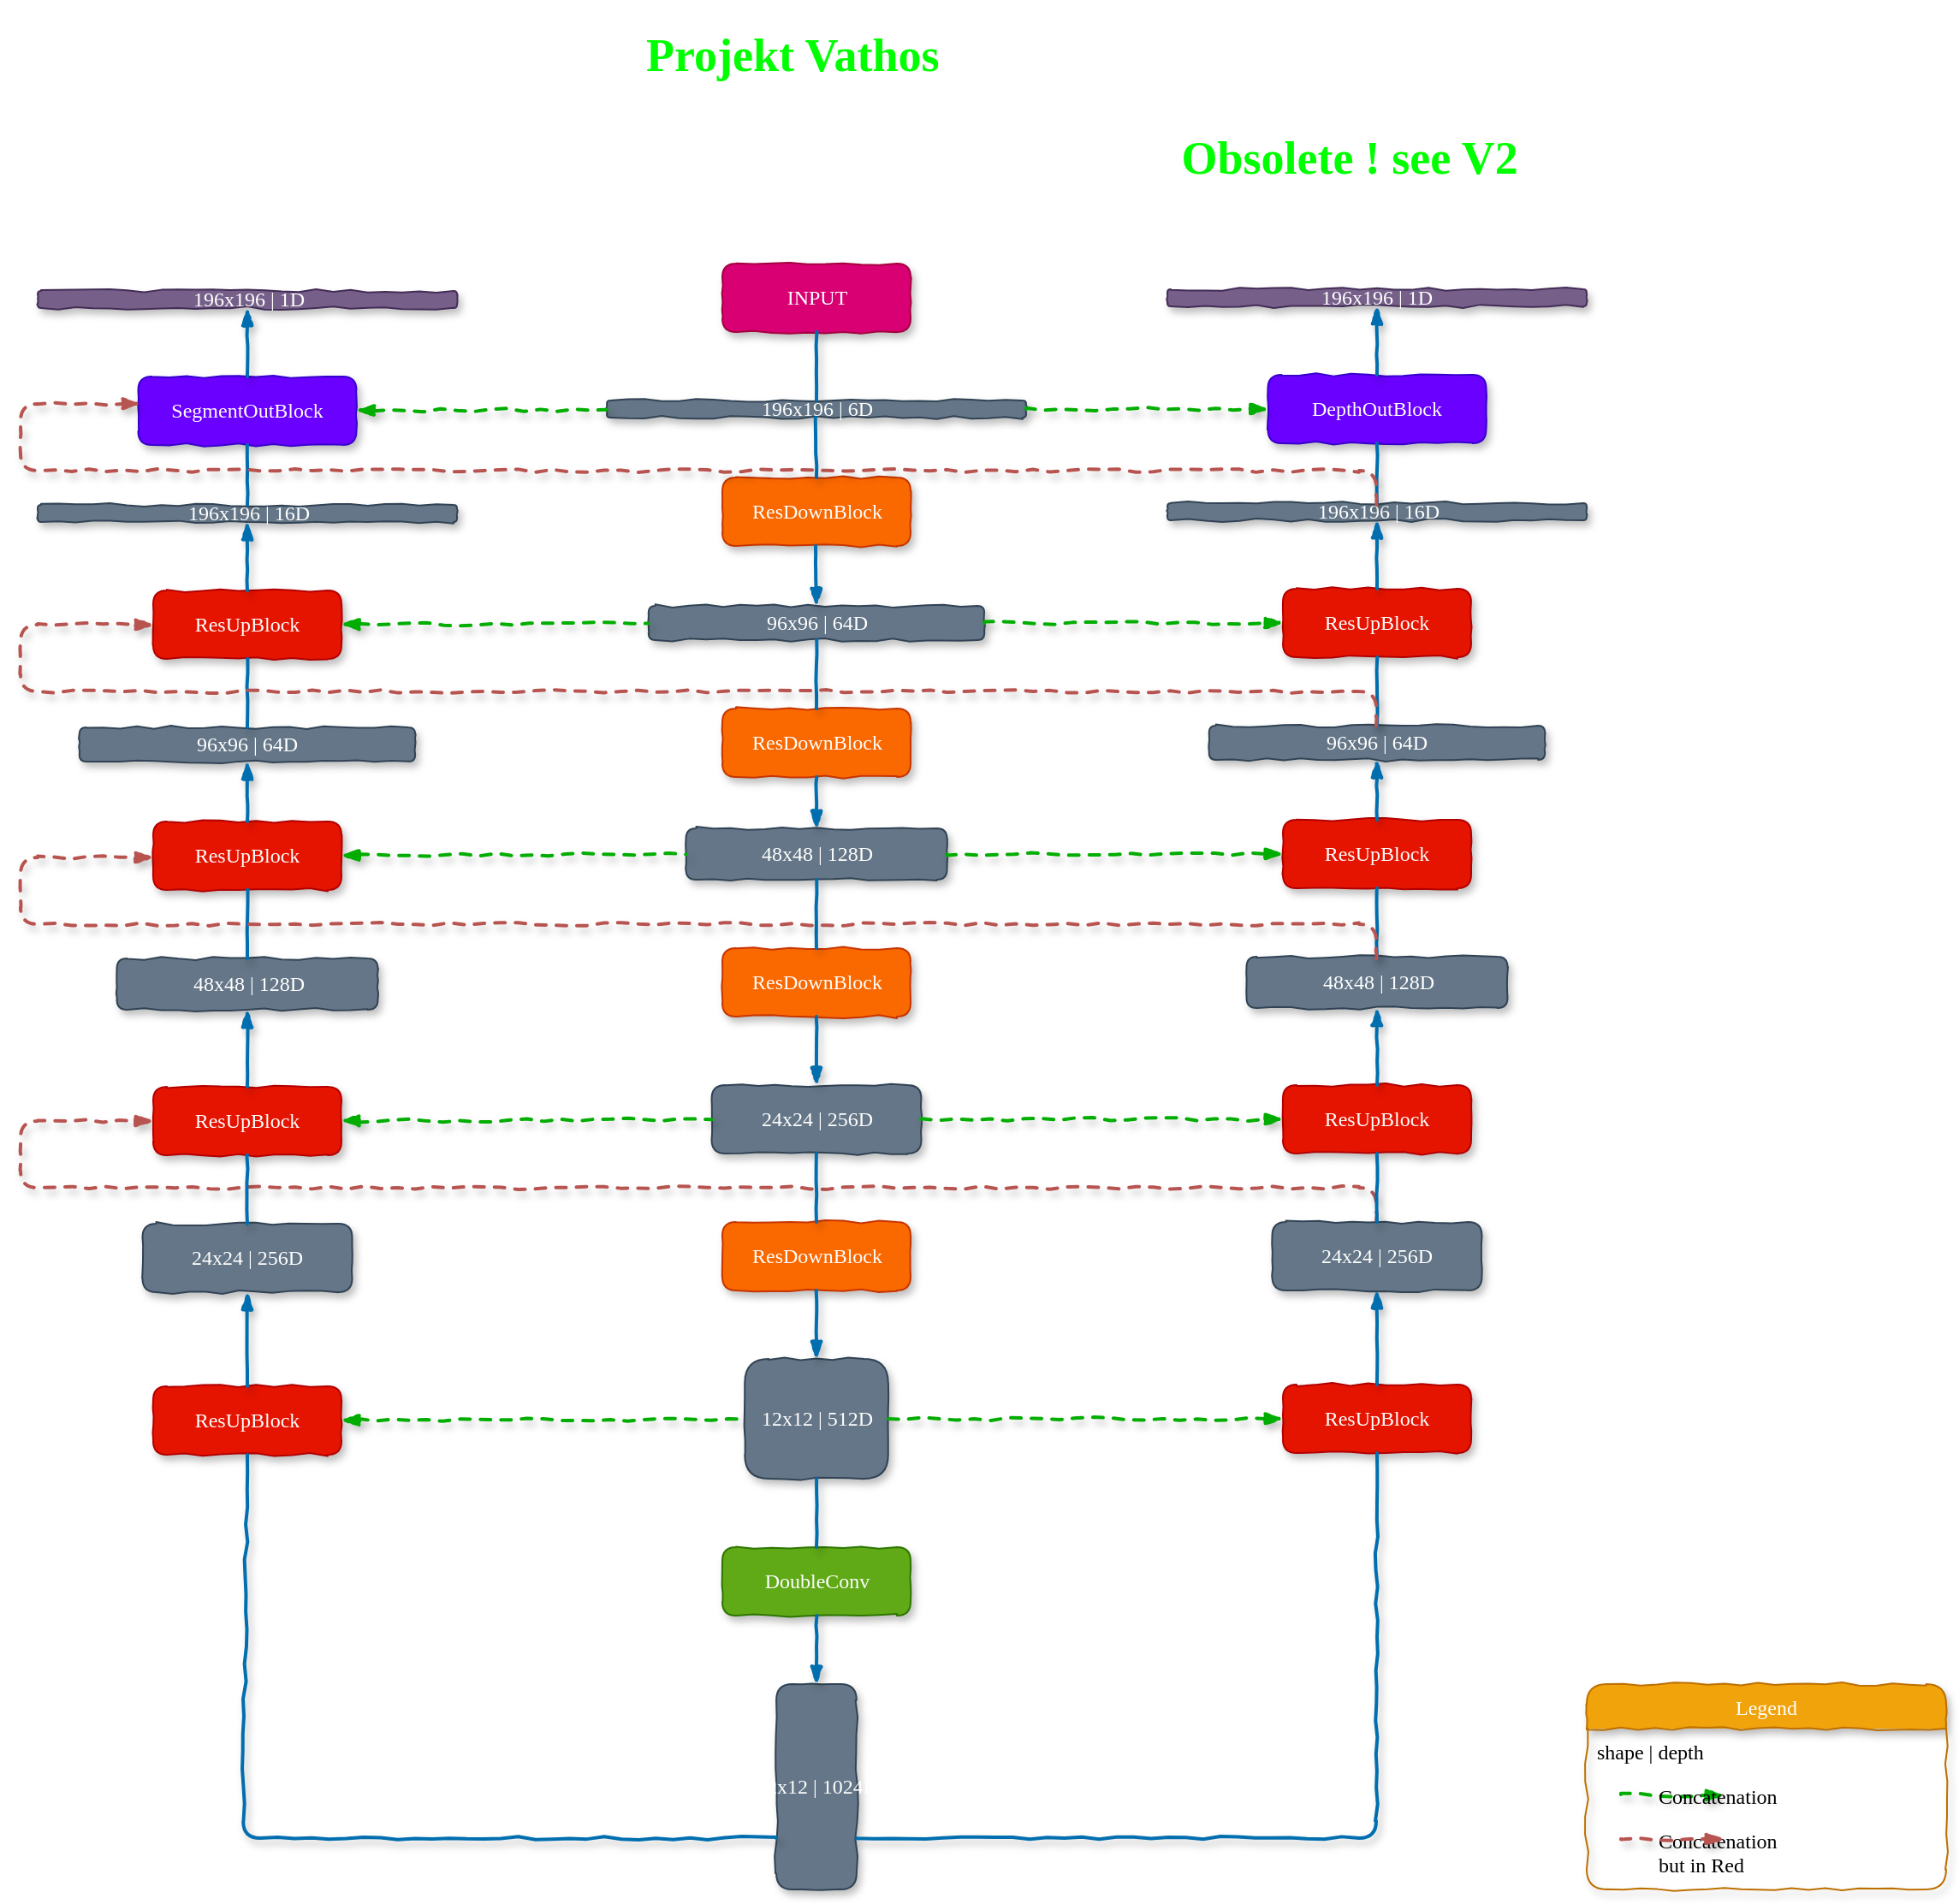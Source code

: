 <mxfile version="13.0.3" type="device" pages="3"><diagram id="i_Cp7DJJ2dv9XC9VGkYJ" name="V1"><mxGraphModel dx="2249" dy="822" grid="1" gridSize="10" guides="1" tooltips="1" connect="1" arrows="1" fold="1" page="1" pageScale="1" pageWidth="827" pageHeight="1169" background="none" math="0" shadow="0"><root><mxCell id="0"/><mxCell id="1" parent="0"/><mxCell id="HmOUxOWCJMkzWcXxd2g5-125" value="" style="html=1;verticalAlign=bottom;endArrow=blockThin;strokeColor=#b85450;strokeWidth=2;fontFamily=Lucida Console;fillColor=#f8cecc;endFill=1;comic=1;shadow=1;dashed=1;entryX=0;entryY=0.5;entryDx=0;entryDy=0;rounded=1;gradientColor=#ea6b66;" parent="1" source="HmOUxOWCJMkzWcXxd2g5-57" target="HmOUxOWCJMkzWcXxd2g5-67" edge="1"><mxGeometry width="80" relative="1" as="geometry"><mxPoint x="425.01" y="920" as="sourcePoint"/><mxPoint x="-120" y="926" as="targetPoint"/><Array as="points"><mxPoint x="712" y="890"/><mxPoint x="-80" y="890"/><mxPoint x="-80" y="851"/></Array></mxGeometry></mxCell><mxCell id="HmOUxOWCJMkzWcXxd2g5-1" value="INPUT" style="html=1;rounded=1;shadow=1;glass=0;comic=1;arcSize=20;verticalAlign=middle;labelPosition=center;verticalLabelPosition=middle;align=center;fillColor=#d80073;strokeColor=#A50040;fontColor=#ffffff;fontFamily=Lucida Console;" parent="1" vertex="1"><mxGeometry x="330" y="350" width="110" height="40" as="geometry"/></mxCell><mxCell id="HmOUxOWCJMkzWcXxd2g5-3" value="ResDownBlock" style="html=1;rounded=1;shadow=1;glass=0;comic=1;arcSize=20;fillColor=#fa6800;strokeColor=#C73500;fontColor=#ffffff;fontFamily=Lucida Console;" parent="1" vertex="1"><mxGeometry x="330" y="475" width="110" height="40" as="geometry"/></mxCell><mxCell id="HmOUxOWCJMkzWcXxd2g5-19" value="ResDownBlock" style="html=1;rounded=1;shadow=1;glass=0;comic=1;arcSize=20;fillColor=#fa6800;strokeColor=#C73500;fontColor=#ffffff;fontFamily=Lucida Console;" parent="1" vertex="1"><mxGeometry x="330" y="610" width="110" height="40" as="geometry"/></mxCell><mxCell id="HmOUxOWCJMkzWcXxd2g5-24" value="ResDownBlock" style="html=1;rounded=1;shadow=1;glass=0;comic=1;arcSize=20;fillColor=#fa6800;strokeColor=#C73500;fontColor=#ffffff;fontFamily=Lucida Console;" parent="1" vertex="1"><mxGeometry x="329.99" y="750" width="110" height="40" as="geometry"/></mxCell><mxCell id="HmOUxOWCJMkzWcXxd2g5-27" value="ResDownBlock" style="html=1;rounded=1;shadow=1;glass=0;comic=1;arcSize=20;fillColor=#fa6800;strokeColor=#C73500;fontColor=#ffffff;fontFamily=Lucida Console;" parent="1" vertex="1"><mxGeometry x="329.99" y="910" width="110" height="40" as="geometry"/></mxCell><mxCell id="HmOUxOWCJMkzWcXxd2g5-30" value="DoubleConv" style="html=1;rounded=1;shadow=1;glass=0;comic=1;arcSize=20;fillColor=#60a917;strokeColor=#2D7600;fontColor=#ffffff;fontFamily=Lucida Console;" parent="1" vertex="1"><mxGeometry x="329.99" y="1100" width="110" height="40" as="geometry"/></mxCell><mxCell id="HmOUxOWCJMkzWcXxd2g5-34" value="ResUpBlock" style="html=1;rounded=1;shadow=1;glass=0;comic=1;arcSize=20;fontFamily=Lucida Console;fillColor=#e51400;strokeColor=#B20000;fontColor=#ffffff;" parent="1" vertex="1"><mxGeometry x="657.49" y="1005" width="110" height="40" as="geometry"/></mxCell><mxCell id="HmOUxOWCJMkzWcXxd2g5-47" value="96x96 | 64D" style="html=1;rounded=1;shadow=1;glass=0;comic=1;arcSize=20;fillColor=#647687;strokeColor=#314354;fontColor=#ffffff;fontFamily=Lucida Console;" parent="1" vertex="1"><mxGeometry x="286.87" y="550" width="196.25" height="20" as="geometry"/></mxCell><mxCell id="HmOUxOWCJMkzWcXxd2g5-48" value="196x196 | 6D" style="html=1;rounded=1;shadow=1;glass=0;comic=1;arcSize=20;fillColor=#647687;strokeColor=#314354;fontColor=#ffffff;fontFamily=Lucida Console;" parent="1" vertex="1"><mxGeometry x="262.5" y="430" width="245" height="10" as="geometry"/></mxCell><mxCell id="HmOUxOWCJMkzWcXxd2g5-49" value="48x48 | 128D" style="html=1;rounded=1;shadow=1;glass=0;comic=1;arcSize=20;fillColor=#647687;strokeColor=#314354;fontColor=#ffffff;fontFamily=Lucida Console;" parent="1" vertex="1"><mxGeometry x="308.75" y="680" width="152.5" height="30" as="geometry"/></mxCell><mxCell id="HmOUxOWCJMkzWcXxd2g5-50" value="24x24 | 256D" style="html=1;rounded=1;shadow=1;glass=0;comic=1;arcSize=20;fillColor=#647687;strokeColor=#314354;fontColor=#ffffff;fontFamily=Lucida Console;" parent="1" vertex="1"><mxGeometry x="323.75" y="830" width="122.5" height="40" as="geometry"/></mxCell><mxCell id="HmOUxOWCJMkzWcXxd2g5-54" value="12x12 | 512D" style="html=1;rounded=1;shadow=1;glass=0;comic=1;arcSize=20;fillColor=#647687;strokeColor=#314354;fontColor=#ffffff;fontFamily=Lucida Console;" parent="1" vertex="1"><mxGeometry x="343.12" y="990" width="83.76" height="70" as="geometry"/></mxCell><mxCell id="HmOUxOWCJMkzWcXxd2g5-56" value="12x12 | 1024D" style="html=1;rounded=1;shadow=1;glass=0;comic=1;arcSize=20;fillColor=#647687;strokeColor=#314354;fontColor=#ffffff;fontFamily=Lucida Console;" parent="1" vertex="1"><mxGeometry x="361.55" y="1180" width="46.88" height="120" as="geometry"/></mxCell><mxCell id="HmOUxOWCJMkzWcXxd2g5-57" value="24x24 | 256D" style="html=1;rounded=1;shadow=1;glass=0;comic=1;arcSize=20;fillColor=#647687;strokeColor=#314354;fontColor=#ffffff;fontFamily=Lucida Console;" parent="1" vertex="1"><mxGeometry x="651.24" y="910" width="122.5" height="40" as="geometry"/></mxCell><mxCell id="HmOUxOWCJMkzWcXxd2g5-58" value="ResUpBlock" style="html=1;rounded=1;shadow=1;glass=0;comic=1;arcSize=20;fontFamily=Lucida Console;fillColor=#e51400;strokeColor=#B20000;fontColor=#ffffff;" parent="1" vertex="1"><mxGeometry x="657.49" y="830" width="110" height="40" as="geometry"/></mxCell><mxCell id="HmOUxOWCJMkzWcXxd2g5-60" value="48x48 | 128D" style="html=1;rounded=1;shadow=1;glass=0;comic=1;arcSize=20;fillColor=#647687;strokeColor=#314354;fontColor=#ffffff;fontFamily=Lucida Console;" parent="1" vertex="1"><mxGeometry x="636.25" y="755" width="152.5" height="30" as="geometry"/></mxCell><mxCell id="HmOUxOWCJMkzWcXxd2g5-61" value="ResUpBlock" style="html=1;rounded=1;shadow=1;glass=0;comic=1;arcSize=20;fontFamily=Lucida Console;fillColor=#e51400;strokeColor=#B20000;fontColor=#ffffff;" parent="1" vertex="1"><mxGeometry x="657.49" y="675" width="110" height="40" as="geometry"/></mxCell><mxCell id="HmOUxOWCJMkzWcXxd2g5-62" value="96x96 | 64D" style="html=1;rounded=1;shadow=1;glass=0;comic=1;arcSize=20;fillColor=#647687;strokeColor=#314354;fontColor=#ffffff;fontFamily=Lucida Console;" parent="1" vertex="1"><mxGeometry x="614.36" y="620" width="196.25" height="20" as="geometry"/></mxCell><mxCell id="HmOUxOWCJMkzWcXxd2g5-63" value="ResUpBlock" style="html=1;rounded=1;shadow=1;glass=0;comic=1;arcSize=20;fontFamily=Lucida Console;fillColor=#e51400;strokeColor=#B20000;fontColor=#ffffff;" parent="1" vertex="1"><mxGeometry x="657.49" y="540" width="110" height="40" as="geometry"/></mxCell><mxCell id="HmOUxOWCJMkzWcXxd2g5-64" value="196x196 | 16D" style="html=1;rounded=1;shadow=1;glass=0;comic=1;arcSize=20;fillColor=#647687;strokeColor=#314354;fontColor=#ffffff;fontFamily=Lucida Console;" parent="1" vertex="1"><mxGeometry x="590" y="490" width="245" height="10" as="geometry"/></mxCell><mxCell id="HmOUxOWCJMkzWcXxd2g5-65" value="ResUpBlock" style="html=1;rounded=1;shadow=1;glass=0;comic=1;arcSize=20;fontFamily=Lucida Console;fillColor=#e51400;strokeColor=#B20000;fontColor=#ffffff;" parent="1" vertex="1"><mxGeometry x="-2.51" y="1006" width="110" height="40" as="geometry"/></mxCell><mxCell id="HmOUxOWCJMkzWcXxd2g5-66" value="24x24 | 256D" style="html=1;rounded=1;shadow=1;glass=0;comic=1;arcSize=20;fillColor=#647687;strokeColor=#314354;fontColor=#ffffff;fontFamily=Lucida Console;" parent="1" vertex="1"><mxGeometry x="-8.76" y="911" width="122.5" height="40" as="geometry"/></mxCell><mxCell id="HmOUxOWCJMkzWcXxd2g5-67" value="ResUpBlock" style="html=1;rounded=1;shadow=1;glass=0;comic=1;arcSize=20;fontFamily=Lucida Console;fillColor=#e51400;strokeColor=#B20000;fontColor=#ffffff;" parent="1" vertex="1"><mxGeometry x="-2.51" y="831" width="110" height="40" as="geometry"/></mxCell><mxCell id="HmOUxOWCJMkzWcXxd2g5-68" value="48x48 | 128D" style="html=1;rounded=1;shadow=1;glass=0;comic=1;arcSize=20;fillColor=#647687;strokeColor=#314354;fontColor=#ffffff;fontFamily=Lucida Console;" parent="1" vertex="1"><mxGeometry x="-23.75" y="756" width="152.5" height="30" as="geometry"/></mxCell><mxCell id="HmOUxOWCJMkzWcXxd2g5-69" value="ResUpBlock" style="html=1;rounded=1;shadow=1;glass=0;comic=1;arcSize=20;fontFamily=Lucida Console;fillColor=#e51400;strokeColor=#B20000;fontColor=#ffffff;" parent="1" vertex="1"><mxGeometry x="-2.51" y="676" width="110" height="40" as="geometry"/></mxCell><mxCell id="HmOUxOWCJMkzWcXxd2g5-70" value="96x96 | 64D" style="html=1;rounded=1;shadow=1;glass=0;comic=1;arcSize=20;fillColor=#647687;strokeColor=#314354;fontColor=#ffffff;fontFamily=Lucida Console;" parent="1" vertex="1"><mxGeometry x="-45.64" y="621" width="196.25" height="20" as="geometry"/></mxCell><mxCell id="HmOUxOWCJMkzWcXxd2g5-71" value="ResUpBlock" style="html=1;rounded=1;shadow=1;glass=0;comic=1;arcSize=20;fontFamily=Lucida Console;fillColor=#e51400;strokeColor=#B20000;fontColor=#ffffff;" parent="1" vertex="1"><mxGeometry x="-2.51" y="541" width="110" height="40" as="geometry"/></mxCell><mxCell id="HmOUxOWCJMkzWcXxd2g5-72" value="196x196 | 16D" style="html=1;rounded=1;shadow=1;glass=0;comic=1;arcSize=20;fillColor=#647687;strokeColor=#314354;fontColor=#ffffff;fontFamily=Lucida Console;" parent="1" vertex="1"><mxGeometry x="-70" y="491" width="245" height="10" as="geometry"/></mxCell><mxCell id="HmOUxOWCJMkzWcXxd2g5-73" value="" style="html=1;verticalAlign=bottom;endArrow=none;strokeColor=#006EAF;strokeWidth=2;fontFamily=Lucida Console;exitX=0.5;exitY=1;exitDx=0;exitDy=0;fillColor=#1ba1e2;elbow=vertical;endFill=0;shadow=1;comic=1;" parent="1" source="HmOUxOWCJMkzWcXxd2g5-1" target="HmOUxOWCJMkzWcXxd2g5-48" edge="1"><mxGeometry width="80" relative="1" as="geometry"><mxPoint x="410" y="820" as="sourcePoint"/><mxPoint x="490" y="820" as="targetPoint"/></mxGeometry></mxCell><mxCell id="HmOUxOWCJMkzWcXxd2g5-75" value="" style="html=1;verticalAlign=bottom;endArrow=none;strokeColor=#006EAF;strokeWidth=2;fontFamily=Lucida Console;exitX=0.5;exitY=1;exitDx=0;exitDy=0;fillColor=#1ba1e2;endFill=0;entryX=0.5;entryY=0;entryDx=0;entryDy=0;comic=1;shadow=1;" parent="1" target="HmOUxOWCJMkzWcXxd2g5-3" edge="1"><mxGeometry width="80" relative="1" as="geometry"><mxPoint x="384.57" y="440" as="sourcePoint"/><mxPoint x="440" y="450" as="targetPoint"/></mxGeometry></mxCell><mxCell id="HmOUxOWCJMkzWcXxd2g5-76" value="" style="html=1;verticalAlign=bottom;endArrow=blockThin;strokeColor=#006EAF;strokeWidth=2;fontFamily=Lucida Console;exitX=0.5;exitY=1;exitDx=0;exitDy=0;fillColor=#1ba1e2;endFill=1;comic=1;shadow=1;" parent="1" target="HmOUxOWCJMkzWcXxd2g5-47" edge="1"><mxGeometry width="80" relative="1" as="geometry"><mxPoint x="384.58" y="515" as="sourcePoint"/><mxPoint x="384.58" y="555" as="targetPoint"/></mxGeometry></mxCell><mxCell id="HmOUxOWCJMkzWcXxd2g5-77" value="" style="html=1;verticalAlign=bottom;endArrow=none;strokeColor=#006EAF;strokeWidth=2;fontFamily=Lucida Console;fillColor=#1ba1e2;endFill=0;comic=1;shadow=1;" parent="1" source="HmOUxOWCJMkzWcXxd2g5-47" target="HmOUxOWCJMkzWcXxd2g5-19" edge="1"><mxGeometry width="80" relative="1" as="geometry"><mxPoint x="384.57" y="570" as="sourcePoint"/><mxPoint x="385" y="605" as="targetPoint"/></mxGeometry></mxCell><mxCell id="HmOUxOWCJMkzWcXxd2g5-78" value="" style="html=1;verticalAlign=bottom;endArrow=blockThin;strokeColor=#006EAF;strokeWidth=2;fontFamily=Lucida Console;exitX=0.5;exitY=1;exitDx=0;exitDy=0;fillColor=#1ba1e2;endFill=1;entryX=0.5;entryY=0;entryDx=0;entryDy=0;comic=1;shadow=1;startArrow=none;startFill=0;" parent="1" source="HmOUxOWCJMkzWcXxd2g5-19" target="HmOUxOWCJMkzWcXxd2g5-49" edge="1"><mxGeometry width="80" relative="1" as="geometry"><mxPoint x="404.57" y="460" as="sourcePoint"/><mxPoint x="405" y="495" as="targetPoint"/></mxGeometry></mxCell><mxCell id="HmOUxOWCJMkzWcXxd2g5-79" value="" style="html=1;verticalAlign=bottom;endArrow=none;strokeColor=#006EAF;strokeWidth=2;fontFamily=Lucida Console;fillColor=#1ba1e2;endFill=0;entryX=0.5;entryY=0;entryDx=0;entryDy=0;comic=1;shadow=1;" parent="1" source="HmOUxOWCJMkzWcXxd2g5-49" target="HmOUxOWCJMkzWcXxd2g5-24" edge="1"><mxGeometry width="80" relative="1" as="geometry"><mxPoint x="414.57" y="470" as="sourcePoint"/><mxPoint x="415" y="505" as="targetPoint"/></mxGeometry></mxCell><mxCell id="HmOUxOWCJMkzWcXxd2g5-81" value="" style="html=1;verticalAlign=bottom;endArrow=blockThin;strokeColor=#006EAF;strokeWidth=2;fontFamily=Lucida Console;fillColor=#1ba1e2;endFill=1;entryX=0.5;entryY=0;entryDx=0;entryDy=0;exitX=0.5;exitY=1;exitDx=0;exitDy=0;comic=1;shadow=1;startArrow=none;startFill=0;" parent="1" source="HmOUxOWCJMkzWcXxd2g5-24" target="HmOUxOWCJMkzWcXxd2g5-50" edge="1"><mxGeometry width="80" relative="1" as="geometry"><mxPoint x="520.007" y="715" as="sourcePoint"/><mxPoint x="520.0" y="755" as="targetPoint"/></mxGeometry></mxCell><mxCell id="HmOUxOWCJMkzWcXxd2g5-82" value="" style="html=1;verticalAlign=bottom;endArrow=none;strokeColor=#006EAF;strokeWidth=2;fontFamily=Lucida Console;fillColor=#1ba1e2;endFill=0;entryX=0.5;entryY=0;entryDx=0;entryDy=0;exitX=0.5;exitY=1;exitDx=0;exitDy=0;comic=1;shadow=1;" parent="1" source="HmOUxOWCJMkzWcXxd2g5-50" target="HmOUxOWCJMkzWcXxd2g5-27" edge="1"><mxGeometry width="80" relative="1" as="geometry"><mxPoint x="510.0" y="850" as="sourcePoint"/><mxPoint x="510.01" y="890" as="targetPoint"/></mxGeometry></mxCell><mxCell id="HmOUxOWCJMkzWcXxd2g5-83" value="" style="html=1;verticalAlign=bottom;endArrow=blockThin;strokeColor=#006EAF;strokeWidth=2;fontFamily=Lucida Console;exitX=0.5;exitY=1;exitDx=0;exitDy=0;fillColor=#1ba1e2;endFill=1;entryX=0.5;entryY=0;entryDx=0;entryDy=0;comic=1;shadow=1;startArrow=none;startFill=0;" parent="1" source="HmOUxOWCJMkzWcXxd2g5-27" target="HmOUxOWCJMkzWcXxd2g5-54" edge="1"><mxGeometry width="80" relative="1" as="geometry"><mxPoint x="424.57" y="480" as="sourcePoint"/><mxPoint x="425" y="515" as="targetPoint"/></mxGeometry></mxCell><mxCell id="HmOUxOWCJMkzWcXxd2g5-84" value="" style="html=1;verticalAlign=bottom;endArrow=none;strokeColor=#006EAF;strokeWidth=2;fontFamily=Lucida Console;exitX=0.5;exitY=1;exitDx=0;exitDy=0;fillColor=#1ba1e2;endFill=0;entryX=0.5;entryY=0;entryDx=0;entryDy=0;comic=1;shadow=1;" parent="1" source="HmOUxOWCJMkzWcXxd2g5-54" target="HmOUxOWCJMkzWcXxd2g5-30" edge="1"><mxGeometry width="80" relative="1" as="geometry"><mxPoint x="394.99" y="960" as="sourcePoint"/><mxPoint x="395" y="1000" as="targetPoint"/></mxGeometry></mxCell><mxCell id="HmOUxOWCJMkzWcXxd2g5-85" value="" style="html=1;verticalAlign=bottom;endArrow=blockThin;strokeColor=#006EAF;strokeWidth=2;fontFamily=Lucida Console;exitX=0.5;exitY=1;exitDx=0;exitDy=0;fillColor=#1ba1e2;endFill=1;entryX=0.5;entryY=0;entryDx=0;entryDy=0;comic=1;shadow=1;startArrow=none;startFill=0;" parent="1" source="HmOUxOWCJMkzWcXxd2g5-30" target="HmOUxOWCJMkzWcXxd2g5-56" edge="1"><mxGeometry width="80" relative="1" as="geometry"><mxPoint x="404.99" y="970" as="sourcePoint"/><mxPoint x="405" y="1010" as="targetPoint"/></mxGeometry></mxCell><mxCell id="HmOUxOWCJMkzWcXxd2g5-86" value="" style="html=1;verticalAlign=bottom;endArrow=none;strokeColor=#006EAF;strokeWidth=2;fontFamily=Lucida Console;exitX=1;exitY=0.75;exitDx=0;exitDy=0;fillColor=#1ba1e2;endFill=0;entryX=0.5;entryY=1;entryDx=0;entryDy=0;comic=1;shadow=1;" parent="1" source="HmOUxOWCJMkzWcXxd2g5-56" target="HmOUxOWCJMkzWcXxd2g5-34" edge="1"><mxGeometry width="80" relative="1" as="geometry"><mxPoint x="414.99" y="980" as="sourcePoint"/><mxPoint x="415" y="1020" as="targetPoint"/><Array as="points"><mxPoint x="712" y="1270"/></Array></mxGeometry></mxCell><mxCell id="HmOUxOWCJMkzWcXxd2g5-87" value="" style="html=1;verticalAlign=bottom;endArrow=blockThin;strokeColor=#00AD00;strokeWidth=2;fontFamily=Lucida Console;exitX=1;exitY=0.5;exitDx=0;exitDy=0;fillColor=#008a00;endFill=1;comic=1;shadow=1;entryX=0;entryY=0.5;entryDx=0;entryDy=0;dashed=1;" parent="1" source="HmOUxOWCJMkzWcXxd2g5-54" target="HmOUxOWCJMkzWcXxd2g5-34" edge="1"><mxGeometry width="80" relative="1" as="geometry"><mxPoint x="560.0" y="990" as="sourcePoint"/><mxPoint x="570" y="1040" as="targetPoint"/></mxGeometry></mxCell><mxCell id="HmOUxOWCJMkzWcXxd2g5-88" value="" style="html=1;verticalAlign=bottom;endArrow=blockThin;strokeColor=#00AD00;strokeWidth=2;fontFamily=Lucida Console;fillColor=#008a00;endFill=1;comic=1;shadow=1;dashed=1;" parent="1" source="HmOUxOWCJMkzWcXxd2g5-50" target="HmOUxOWCJMkzWcXxd2g5-58" edge="1"><mxGeometry width="80" relative="1" as="geometry"><mxPoint x="470" y="860" as="sourcePoint"/><mxPoint x="657.49" y="849.5" as="targetPoint"/></mxGeometry></mxCell><mxCell id="HmOUxOWCJMkzWcXxd2g5-89" value="" style="html=1;verticalAlign=bottom;endArrow=blockThin;strokeColor=#00AD00;strokeWidth=2;fontFamily=Lucida Console;fillColor=#008a00;endFill=1;comic=1;shadow=1;dashed=1;" parent="1" source="HmOUxOWCJMkzWcXxd2g5-49" target="HmOUxOWCJMkzWcXxd2g5-61" edge="1"><mxGeometry width="80" relative="1" as="geometry"><mxPoint x="439.99" y="732" as="sourcePoint"/><mxPoint x="651.23" y="732" as="targetPoint"/></mxGeometry></mxCell><mxCell id="HmOUxOWCJMkzWcXxd2g5-90" value="" style="html=1;verticalAlign=bottom;endArrow=blockThin;strokeColor=#00AD00;strokeWidth=2;fontFamily=Lucida Console;fillColor=#008a00;endFill=1;comic=1;shadow=1;dashed=1;" parent="1" source="HmOUxOWCJMkzWcXxd2g5-47" target="HmOUxOWCJMkzWcXxd2g5-63" edge="1"><mxGeometry width="80" relative="1" as="geometry"><mxPoint x="446.25" y="600" as="sourcePoint"/><mxPoint x="642.49" y="600" as="targetPoint"/></mxGeometry></mxCell><mxCell id="HmOUxOWCJMkzWcXxd2g5-91" value="DepthOutBlock" style="html=1;rounded=1;shadow=1;glass=0;comic=1;arcSize=20;fontFamily=Lucida Console;fillColor=#6a00ff;strokeColor=#3700CC;fontColor=#ffffff;" parent="1" vertex="1"><mxGeometry x="648.74" y="415" width="127.5" height="40" as="geometry"/></mxCell><mxCell id="HmOUxOWCJMkzWcXxd2g5-92" value="196x196 | 1D" style="html=1;rounded=1;shadow=1;glass=0;comic=1;arcSize=20;fillColor=#76608a;strokeColor=#432D57;fontColor=#ffffff;fontFamily=Lucida Console;" parent="1" vertex="1"><mxGeometry x="589.99" y="365" width="245" height="10" as="geometry"/></mxCell><mxCell id="HmOUxOWCJMkzWcXxd2g5-93" value="" style="html=1;verticalAlign=bottom;endArrow=blockThin;strokeColor=#00AD00;strokeWidth=2;fontFamily=Lucida Console;fillColor=#008a00;endFill=1;comic=1;shadow=1;entryX=0;entryY=0.5;entryDx=0;entryDy=0;exitX=1;exitY=0.5;exitDx=0;exitDy=0;dashed=1;" parent="1" source="HmOUxOWCJMkzWcXxd2g5-48" target="HmOUxOWCJMkzWcXxd2g5-91" edge="1"><mxGeometry width="80" relative="1" as="geometry"><mxPoint x="483.12" y="460" as="sourcePoint"/><mxPoint x="657.49" y="460" as="targetPoint"/></mxGeometry></mxCell><mxCell id="HmOUxOWCJMkzWcXxd2g5-94" value="SegmentOutBlock" style="html=1;rounded=1;shadow=1;glass=0;comic=1;arcSize=20;fontFamily=Lucida Console;fillColor=#6a00ff;strokeColor=#3700CC;fontColor=#ffffff;" parent="1" vertex="1"><mxGeometry x="-11.26" y="416" width="127.49" height="40" as="geometry"/></mxCell><mxCell id="HmOUxOWCJMkzWcXxd2g5-95" value="196x196 | 1D" style="html=1;rounded=1;shadow=1;glass=0;comic=1;arcSize=20;fillColor=#76608a;strokeColor=#432D57;fontColor=#ffffff;fontFamily=Lucida Console;" parent="1" vertex="1"><mxGeometry x="-70.0" y="366" width="245" height="10" as="geometry"/></mxCell><mxCell id="HmOUxOWCJMkzWcXxd2g5-96" value="" style="html=1;verticalAlign=bottom;endArrow=none;strokeColor=#00AD00;strokeWidth=2;fontFamily=Lucida Console;fillColor=#008a00;endFill=0;comic=1;shadow=1;dashed=1;startArrow=blockThin;startFill=1;" parent="1" source="HmOUxOWCJMkzWcXxd2g5-94" target="HmOUxOWCJMkzWcXxd2g5-48" edge="1"><mxGeometry width="80" relative="1" as="geometry"><mxPoint x="120.6" y="434.5" as="sourcePoint"/><mxPoint x="261.84" y="434.5" as="targetPoint"/></mxGeometry></mxCell><mxCell id="HmOUxOWCJMkzWcXxd2g5-97" value="" style="html=1;verticalAlign=bottom;endArrow=none;strokeColor=#00AD00;strokeWidth=2;fontFamily=Lucida Console;fillColor=#008a00;endFill=0;comic=1;shadow=1;dashed=1;startArrow=blockThin;startFill=1;" parent="1" source="HmOUxOWCJMkzWcXxd2g5-71" target="HmOUxOWCJMkzWcXxd2g5-47" edge="1"><mxGeometry width="80" relative="1" as="geometry"><mxPoint x="113.74" y="559.5" as="sourcePoint"/><mxPoint x="288.11" y="559.5" as="targetPoint"/></mxGeometry></mxCell><mxCell id="HmOUxOWCJMkzWcXxd2g5-98" value="" style="html=1;verticalAlign=bottom;endArrow=none;strokeColor=#00AD00;strokeWidth=2;fontFamily=Lucida Console;fillColor=#008a00;endFill=0;comic=1;shadow=1;dashed=1;startArrow=blockThin;startFill=1;" parent="1" source="HmOUxOWCJMkzWcXxd2g5-69" target="HmOUxOWCJMkzWcXxd2g5-49" edge="1"><mxGeometry width="80" relative="1" as="geometry"><mxPoint x="100" y="694.5" as="sourcePoint"/><mxPoint x="296.24" y="694.5" as="targetPoint"/></mxGeometry></mxCell><mxCell id="HmOUxOWCJMkzWcXxd2g5-100" value="" style="html=1;verticalAlign=bottom;endArrow=none;strokeColor=#00AD00;strokeWidth=2;fontFamily=Lucida Console;fillColor=#008a00;endFill=0;comic=1;shadow=1;dashed=1;startArrow=blockThin;startFill=1;" parent="1" source="HmOUxOWCJMkzWcXxd2g5-67" target="HmOUxOWCJMkzWcXxd2g5-50" edge="1"><mxGeometry width="80" relative="1" as="geometry"><mxPoint x="130" y="860" as="sourcePoint"/><mxPoint x="308.75" y="849.5" as="targetPoint"/></mxGeometry></mxCell><mxCell id="HmOUxOWCJMkzWcXxd2g5-101" value="" style="html=1;verticalAlign=bottom;endArrow=none;strokeColor=#00AD00;strokeWidth=2;fontFamily=Lucida Console;fillColor=#008a00;endFill=0;comic=1;shadow=1;dashed=1;startArrow=blockThin;startFill=1;" parent="1" source="HmOUxOWCJMkzWcXxd2g5-65" target="HmOUxOWCJMkzWcXxd2g5-54" edge="1"><mxGeometry width="80" relative="1" as="geometry"><mxPoint x="78.14" y="1024.5" as="sourcePoint"/><mxPoint x="308.75" y="1024.5" as="targetPoint"/></mxGeometry></mxCell><mxCell id="HmOUxOWCJMkzWcXxd2g5-102" value="" style="html=1;verticalAlign=bottom;endArrow=none;strokeColor=#006EAF;strokeWidth=2;fontFamily=Lucida Console;exitX=0;exitY=0.75;exitDx=0;exitDy=0;fillColor=#1ba1e2;endFill=0;entryX=0.5;entryY=1;entryDx=0;entryDy=0;comic=1;shadow=1;" parent="1" source="HmOUxOWCJMkzWcXxd2g5-56" target="HmOUxOWCJMkzWcXxd2g5-65" edge="1"><mxGeometry width="80" relative="1" as="geometry"><mxPoint x="-23.75" y="1300" as="sourcePoint"/><mxPoint x="280.31" y="1075" as="targetPoint"/><Array as="points"><mxPoint x="50" y="1270"/></Array></mxGeometry></mxCell><mxCell id="HmOUxOWCJMkzWcXxd2g5-104" value="" style="html=1;verticalAlign=bottom;endArrow=none;strokeColor=#006EAF;strokeWidth=2;fontFamily=Lucida Console;fillColor=#1ba1e2;endFill=0;comic=1;shadow=1;startArrow=blockThin;startFill=1;" parent="1" source="HmOUxOWCJMkzWcXxd2g5-62" target="HmOUxOWCJMkzWcXxd2g5-61" edge="1"><mxGeometry width="80" relative="1" as="geometry"><mxPoint x="720" y="645" as="sourcePoint"/><mxPoint x="720" y="675" as="targetPoint"/></mxGeometry></mxCell><mxCell id="HmOUxOWCJMkzWcXxd2g5-107" value="" style="html=1;verticalAlign=bottom;endArrow=none;strokeColor=#006EAF;strokeWidth=2;fontFamily=Lucida Console;fillColor=#1ba1e2;endFill=0;comic=1;shadow=1;" parent="1" source="HmOUxOWCJMkzWcXxd2g5-63" target="HmOUxOWCJMkzWcXxd2g5-62" edge="1"><mxGeometry width="80" relative="1" as="geometry"><mxPoint x="711.996" y="581" as="sourcePoint"/><mxPoint x="711.998" y="616" as="targetPoint"/></mxGeometry></mxCell><mxCell id="HmOUxOWCJMkzWcXxd2g5-108" value="" style="html=1;verticalAlign=bottom;endArrow=none;strokeColor=#006EAF;strokeWidth=2;fontFamily=Lucida Console;fillColor=#1ba1e2;endFill=0;comic=1;shadow=1;startArrow=blockThin;startFill=1;" parent="1" source="HmOUxOWCJMkzWcXxd2g5-64" target="HmOUxOWCJMkzWcXxd2g5-63" edge="1"><mxGeometry width="80" relative="1" as="geometry"><mxPoint x="699.999" y="501" as="sourcePoint"/><mxPoint x="699.996" y="541" as="targetPoint"/></mxGeometry></mxCell><mxCell id="HmOUxOWCJMkzWcXxd2g5-109" value="" style="html=1;verticalAlign=bottom;endArrow=none;strokeColor=#006EAF;strokeWidth=2;fontFamily=Lucida Console;fillColor=#1ba1e2;endFill=0;comic=1;shadow=1;" parent="1" source="HmOUxOWCJMkzWcXxd2g5-91" target="HmOUxOWCJMkzWcXxd2g5-64" edge="1"><mxGeometry width="80" relative="1" as="geometry"><mxPoint x="712.009" y="460" as="sourcePoint"/><mxPoint x="712.003" y="500" as="targetPoint"/></mxGeometry></mxCell><mxCell id="HmOUxOWCJMkzWcXxd2g5-110" value="" style="html=1;verticalAlign=bottom;endArrow=none;strokeColor=#006EAF;strokeWidth=2;fontFamily=Lucida Console;fillColor=#1ba1e2;endFill=0;comic=1;shadow=1;startArrow=blockThin;startFill=1;" parent="1" source="HmOUxOWCJMkzWcXxd2g5-92" target="HmOUxOWCJMkzWcXxd2g5-91" edge="1"><mxGeometry width="80" relative="1" as="geometry"><mxPoint x="711.983" y="381" as="sourcePoint"/><mxPoint x="711.989" y="416" as="targetPoint"/></mxGeometry></mxCell><mxCell id="HmOUxOWCJMkzWcXxd2g5-111" value="" style="html=1;verticalAlign=bottom;endArrow=none;strokeColor=#006EAF;strokeWidth=2;fontFamily=Lucida Console;fillColor=#1ba1e2;endFill=0;comic=1;shadow=1;entryX=0.5;entryY=0;entryDx=0;entryDy=0;" parent="1" source="HmOUxOWCJMkzWcXxd2g5-61" target="HmOUxOWCJMkzWcXxd2g5-60" edge="1"><mxGeometry width="80" relative="1" as="geometry"><mxPoint x="773.736" y="710" as="sourcePoint"/><mxPoint x="773.738" y="745" as="targetPoint"/></mxGeometry></mxCell><mxCell id="HmOUxOWCJMkzWcXxd2g5-112" value="" style="html=1;verticalAlign=bottom;endArrow=none;strokeColor=#006EAF;strokeWidth=2;fontFamily=Lucida Console;fillColor=#1ba1e2;endFill=0;comic=1;shadow=1;startArrow=blockThin;startFill=1;" parent="1" source="HmOUxOWCJMkzWcXxd2g5-60" target="HmOUxOWCJMkzWcXxd2g5-58" edge="1"><mxGeometry width="80" relative="1" as="geometry"><mxPoint x="766.493" y="780" as="sourcePoint"/><mxPoint x="766.5" y="820" as="targetPoint"/></mxGeometry></mxCell><mxCell id="HmOUxOWCJMkzWcXxd2g5-113" value="" style="html=1;verticalAlign=bottom;endArrow=none;strokeColor=#006EAF;strokeWidth=2;fontFamily=Lucida Console;fillColor=#1ba1e2;endFill=0;comic=1;shadow=1;" parent="1" source="HmOUxOWCJMkzWcXxd2g5-58" target="HmOUxOWCJMkzWcXxd2g5-57" edge="1"><mxGeometry width="80" relative="1" as="geometry"><mxPoint x="788.758" y="871" as="sourcePoint"/><mxPoint x="788.752" y="916" as="targetPoint"/></mxGeometry></mxCell><mxCell id="HmOUxOWCJMkzWcXxd2g5-114" value="" style="html=1;verticalAlign=bottom;endArrow=none;strokeColor=#006EAF;strokeWidth=2;fontFamily=Lucida Console;fillColor=#1ba1e2;endFill=0;comic=1;shadow=1;startArrow=blockThin;startFill=1;" parent="1" source="HmOUxOWCJMkzWcXxd2g5-57" target="HmOUxOWCJMkzWcXxd2g5-34" edge="1"><mxGeometry width="80" relative="1" as="geometry"><mxPoint x="776.24" y="965" as="sourcePoint"/><mxPoint x="776.24" y="1005" as="targetPoint"/></mxGeometry></mxCell><mxCell id="HmOUxOWCJMkzWcXxd2g5-115" value="" style="html=1;verticalAlign=bottom;endArrow=none;strokeColor=#006EAF;strokeWidth=2;fontFamily=Lucida Console;fillColor=#1ba1e2;endFill=0;comic=1;shadow=1;startArrow=blockThin;startFill=1;" parent="1" source="HmOUxOWCJMkzWcXxd2g5-66" target="HmOUxOWCJMkzWcXxd2g5-65" edge="1"><mxGeometry width="80" relative="1" as="geometry"><mxPoint x="60.0" y="960" as="sourcePoint"/><mxPoint x="60.0" y="1015" as="targetPoint"/></mxGeometry></mxCell><mxCell id="HmOUxOWCJMkzWcXxd2g5-116" value="" style="html=1;verticalAlign=bottom;endArrow=none;strokeColor=#006EAF;strokeWidth=2;fontFamily=Lucida Console;fillColor=#1ba1e2;endFill=0;comic=1;shadow=1;" parent="1" source="HmOUxOWCJMkzWcXxd2g5-67" target="HmOUxOWCJMkzWcXxd2g5-66" edge="1"><mxGeometry width="80" relative="1" as="geometry"><mxPoint x="40.0" y="870" as="sourcePoint"/><mxPoint x="40.0" y="925" as="targetPoint"/></mxGeometry></mxCell><mxCell id="HmOUxOWCJMkzWcXxd2g5-117" value="" style="html=1;verticalAlign=bottom;endArrow=none;strokeColor=#006EAF;strokeWidth=2;fontFamily=Lucida Console;fillColor=#1ba1e2;endFill=0;comic=1;shadow=1;startArrow=blockThin;startFill=1;" parent="1" source="HmOUxOWCJMkzWcXxd2g5-68" target="HmOUxOWCJMkzWcXxd2g5-67" edge="1"><mxGeometry width="80" relative="1" as="geometry"><mxPoint x="40.0" y="791" as="sourcePoint"/><mxPoint x="40.0" y="831" as="targetPoint"/></mxGeometry></mxCell><mxCell id="HmOUxOWCJMkzWcXxd2g5-118" value="" style="html=1;verticalAlign=bottom;endArrow=none;strokeColor=#006EAF;strokeWidth=2;fontFamily=Lucida Console;fillColor=#1ba1e2;endFill=0;comic=1;shadow=1;" parent="1" source="HmOUxOWCJMkzWcXxd2g5-69" target="HmOUxOWCJMkzWcXxd2g5-68" edge="1"><mxGeometry width="80" relative="1" as="geometry"><mxPoint x="51.988" y="716" as="sourcePoint"/><mxPoint x="51.983" y="761" as="targetPoint"/></mxGeometry></mxCell><mxCell id="HmOUxOWCJMkzWcXxd2g5-119" value="" style="html=1;verticalAlign=bottom;endArrow=none;strokeColor=#006EAF;strokeWidth=2;fontFamily=Lucida Console;fillColor=#1ba1e2;endFill=0;comic=1;shadow=1;entryX=0.5;entryY=0;entryDx=0;entryDy=0;startArrow=blockThin;startFill=1;" parent="1" source="HmOUxOWCJMkzWcXxd2g5-70" target="HmOUxOWCJMkzWcXxd2g5-69" edge="1"><mxGeometry width="80" relative="1" as="geometry"><mxPoint x="60" y="650" as="sourcePoint"/><mxPoint x="60.008" y="681" as="targetPoint"/></mxGeometry></mxCell><mxCell id="HmOUxOWCJMkzWcXxd2g5-120" value="" style="html=1;verticalAlign=bottom;endArrow=none;strokeColor=#006EAF;strokeWidth=2;fontFamily=Lucida Console;fillColor=#1ba1e2;endFill=0;comic=1;shadow=1;" parent="1" source="HmOUxOWCJMkzWcXxd2g5-71" target="HmOUxOWCJMkzWcXxd2g5-70" edge="1"><mxGeometry width="80" relative="1" as="geometry"><mxPoint x="52.486" y="590" as="sourcePoint"/><mxPoint x="52.49" y="625" as="targetPoint"/></mxGeometry></mxCell><mxCell id="HmOUxOWCJMkzWcXxd2g5-121" value="" style="html=1;verticalAlign=bottom;endArrow=none;strokeColor=#006EAF;strokeWidth=2;fontFamily=Lucida Console;fillColor=#1ba1e2;endFill=0;comic=1;shadow=1;startArrow=blockThin;startFill=1;" parent="1" source="HmOUxOWCJMkzWcXxd2g5-72" target="HmOUxOWCJMkzWcXxd2g5-71" edge="1"><mxGeometry width="80" relative="1" as="geometry"><mxPoint x="69.999" y="500" as="sourcePoint"/><mxPoint x="52" y="550" as="targetPoint"/></mxGeometry></mxCell><mxCell id="HmOUxOWCJMkzWcXxd2g5-123" value="" style="html=1;verticalAlign=bottom;endArrow=none;strokeColor=#006EAF;strokeWidth=2;fontFamily=Lucida Console;fillColor=#1ba1e2;endFill=0;comic=1;shadow=1;entryX=0.5;entryY=0;entryDx=0;entryDy=0;" parent="1" source="HmOUxOWCJMkzWcXxd2g5-94" target="HmOUxOWCJMkzWcXxd2g5-72" edge="1"><mxGeometry width="80" relative="1" as="geometry"><mxPoint x="60.009" y="456" as="sourcePoint"/><mxPoint x="60.003" y="496" as="targetPoint"/></mxGeometry></mxCell><mxCell id="HmOUxOWCJMkzWcXxd2g5-124" value="" style="html=1;verticalAlign=bottom;endArrow=none;strokeColor=#006EAF;strokeWidth=2;fontFamily=Lucida Console;fillColor=#1ba1e2;endFill=0;comic=1;shadow=1;startArrow=blockThin;startFill=1;" parent="1" source="HmOUxOWCJMkzWcXxd2g5-95" target="HmOUxOWCJMkzWcXxd2g5-94" edge="1"><mxGeometry width="80" relative="1" as="geometry"><mxPoint x="51.98" y="381" as="sourcePoint"/><mxPoint x="51.99" y="416" as="targetPoint"/></mxGeometry></mxCell><mxCell id="HmOUxOWCJMkzWcXxd2g5-126" value="" style="html=1;verticalAlign=bottom;endArrow=blockThin;strokeColor=#b85450;strokeWidth=2;fontFamily=Lucida Console;fillColor=#f8cecc;endFill=1;comic=1;shadow=1;dashed=1;entryX=0;entryY=0.5;entryDx=0;entryDy=0;rounded=1;gradientColor=#ea6b66;" parent="1" edge="1"><mxGeometry width="80" relative="1" as="geometry"><mxPoint x="712.245" y="756" as="sourcePoint"/><mxPoint x="-2.51" y="697" as="targetPoint"/><Array as="points"><mxPoint x="712" y="736"/><mxPoint x="-80" y="736"/><mxPoint x="-80" y="697"/></Array></mxGeometry></mxCell><mxCell id="HmOUxOWCJMkzWcXxd2g5-127" value="" style="html=1;verticalAlign=bottom;endArrow=blockThin;strokeColor=#b85450;strokeWidth=2;fontFamily=Lucida Console;fillColor=#f8cecc;endFill=1;comic=1;shadow=1;dashed=1;entryX=0;entryY=0.5;entryDx=0;entryDy=0;rounded=1;gradientColor=#ea6b66;" parent="1" edge="1"><mxGeometry width="80" relative="1" as="geometry"><mxPoint x="712.245" y="620" as="sourcePoint"/><mxPoint x="-2.51" y="561" as="targetPoint"/><Array as="points"><mxPoint x="712" y="600"/><mxPoint x="-80" y="600"/><mxPoint x="-80" y="561"/></Array></mxGeometry></mxCell><mxCell id="HmOUxOWCJMkzWcXxd2g5-128" value="" style="html=1;verticalAlign=bottom;endArrow=blockThin;strokeColor=#b85450;strokeWidth=2;fontFamily=Lucida Console;fillColor=#f8cecc;endFill=1;comic=1;shadow=1;dashed=1;rounded=1;gradientColor=#ea6b66;" parent="1" edge="1"><mxGeometry width="80" relative="1" as="geometry"><mxPoint x="712.245" y="491" as="sourcePoint"/><mxPoint x="-10" y="432" as="targetPoint"/><Array as="points"><mxPoint x="712" y="471"/><mxPoint x="-80" y="471"/><mxPoint x="-80" y="432"/></Array></mxGeometry></mxCell><mxCell id="HmOUxOWCJMkzWcXxd2g5-129" value="Projekt Vathos 🐲" style="text;align=center;fontStyle=1;verticalAlign=middle;spacingLeft=3;spacingRight=3;strokeColor=none;rotatable=0;points=[[0,0.5],[1,0.5]];portConstraint=eastwest;rounded=1;shadow=1;glass=0;comic=1;fontFamily=Lucida Console;fontSize=27;fillColor=none;fontColor=#00FF00;gradientColor=#ffffff;" parent="1" vertex="1"><mxGeometry x="246.56" y="200" width="276.88" height="50" as="geometry"/></mxCell><mxCell id="HmOUxOWCJMkzWcXxd2g5-6" value="Legend" style="swimlane;fontStyle=0;childLayout=stackLayout;horizontal=1;startSize=26;fillColor=#f0a30a;horizontalStack=0;resizeParent=1;resizeParentMax=0;resizeLast=0;collapsible=1;marginBottom=0;rounded=1;shadow=1;glass=0;comic=1;fontFamily=Lucida Console;strokeColor=#BD7000;fontColor=#ffffff;" parent="1" vertex="1"><mxGeometry x="834.99" y="1180" width="210" height="120" as="geometry"/></mxCell><mxCell id="HmOUxOWCJMkzWcXxd2g5-8" value="shape | depth" style="text;strokeColor=none;fillColor=none;align=left;verticalAlign=top;spacingLeft=4;spacingRight=4;overflow=hidden;rotatable=0;points=[[0,0.5],[1,0.5]];portConstraint=eastwest;fontFamily=Lucida Console;" parent="HmOUxOWCJMkzWcXxd2g5-6" vertex="1"><mxGeometry y="26" width="210" height="26" as="geometry"/></mxCell><mxCell id="HmOUxOWCJMkzWcXxd2g5-133" value="" style="html=1;verticalAlign=bottom;endArrow=blockThin;strokeColor=#00AD00;strokeWidth=2;fontFamily=Lucida Console;fillColor=#008a00;endFill=1;comic=1;shadow=1;dashed=1;" parent="HmOUxOWCJMkzWcXxd2g5-6" edge="1"><mxGeometry width="80" relative="1" as="geometry"><mxPoint x="20" y="64.5" as="sourcePoint"/><mxPoint x="80" y="65" as="targetPoint"/></mxGeometry></mxCell><mxCell id="HmOUxOWCJMkzWcXxd2g5-132" value="            Concatenation" style="text;strokeColor=none;fillColor=none;align=left;verticalAlign=top;spacingLeft=4;spacingRight=4;overflow=hidden;rotatable=0;points=[[0,0.5],[1,0.5]];portConstraint=eastwest;fontFamily=Lucida Console;" parent="HmOUxOWCJMkzWcXxd2g5-6" vertex="1"><mxGeometry y="52" width="210" height="26" as="geometry"/></mxCell><mxCell id="HmOUxOWCJMkzWcXxd2g5-134" value="            Concatenation&#10;            but in Red" style="text;strokeColor=none;fillColor=none;align=left;verticalAlign=top;spacingLeft=4;spacingRight=4;overflow=hidden;rotatable=0;points=[[0,0.5],[1,0.5]];portConstraint=eastwest;fontFamily=Lucida Console;" parent="HmOUxOWCJMkzWcXxd2g5-6" vertex="1"><mxGeometry y="78" width="210" height="42" as="geometry"/></mxCell><mxCell id="HmOUxOWCJMkzWcXxd2g5-136" value="" style="html=1;verticalAlign=bottom;endArrow=blockThin;strokeColor=#b85450;strokeWidth=2;fontFamily=Lucida Console;exitX=1;exitY=0.5;exitDx=0;exitDy=0;fillColor=#f8cecc;endFill=1;comic=1;shadow=1;dashed=1;gradientColor=#ea6b66;" parent="HmOUxOWCJMkzWcXxd2g5-6" edge="1"><mxGeometry width="80" relative="1" as="geometry"><mxPoint x="20.0" y="90.5" as="sourcePoint"/><mxPoint x="80" y="90.5" as="targetPoint"/></mxGeometry></mxCell><mxCell id="UfZGd_klKAFG0-7KRk7n-1" value="Obsolete ! see V2" style="text;align=center;fontStyle=1;verticalAlign=middle;spacingLeft=3;spacingRight=3;strokeColor=none;rotatable=0;points=[[0,0.5],[1,0.5]];portConstraint=eastwest;rounded=1;shadow=1;glass=0;comic=1;fontFamily=Lucida Console;fontSize=27;fillColor=none;fontColor=#00FF00;gradientColor=#ffffff;" parent="1" vertex="1"><mxGeometry x="558.12" y="260" width="276.88" height="50" as="geometry"/></mxCell></root></mxGraphModel></diagram><diagram id="tZ5Ezz0WarSSfgjqcEcJ" name="V2"><mxGraphModel dx="-1493" dy="1736" grid="1" gridSize="10" guides="1" tooltips="1" connect="1" arrows="1" fold="1" page="1" pageScale="1" pageWidth="827" pageHeight="1169" math="0" shadow="0"><root><mxCell id="ha_tfjteX0UshBhITtca-0"/><mxCell id="ha_tfjteX0UshBhITtca-1" parent="ha_tfjteX0UshBhITtca-0"/><mxCell id="MSdRUcO2t7nV99QFHmcW-0" value="196x196x64" style="html=1;verticalAlign=bottom;endArrow=blockThin;strokeColor=#00AD00;strokeWidth=2;fontFamily=Lucida Console;fillColor=#008a00;endFill=1;comic=1;shadow=0;dashed=1;curved=1;entryX=0;entryY=0.5;entryDx=0;entryDy=0;" parent="ha_tfjteX0UshBhITtca-1" source="MSdRUcO2t7nV99QFHmcW-2" target="MSdRUcO2t7nV99QFHmcW-30" edge="1"><mxGeometry x="0.586" y="-25" width="80" relative="1" as="geometry"><mxPoint x="3101.978" y="290" as="sourcePoint"/><mxPoint x="3407.51" y="408.5" as="targetPoint"/><Array as="points"><mxPoint x="3100.02" y="365"/></Array><mxPoint x="1" as="offset"/></mxGeometry></mxCell><mxCell id="MSdRUcO2t7nV99QFHmcW-1" value="INPUT" style="html=1;rounded=1;shadow=0;glass=0;comic=1;arcSize=20;verticalAlign=middle;labelPosition=center;verticalLabelPosition=middle;align=center;fillColor=#d80073;strokeColor=#A50040;fontColor=#ffffff;fontFamily=Lucida Console;" parent="ha_tfjteX0UshBhITtca-1" vertex="1"><mxGeometry x="3047.5" y="50" width="110" height="40" as="geometry"/></mxCell><mxCell id="MSdRUcO2t7nV99QFHmcW-2" value="ResDownBlock" style="html=1;rounded=1;shadow=0;glass=0;comic=1;arcSize=20;fillColor=#fa6800;strokeColor=#C73500;fontColor=#ffffff;fontFamily=Lucida Console;" parent="ha_tfjteX0UshBhITtca-1" vertex="1"><mxGeometry x="3047.49" y="240" width="110" height="40" as="geometry"/></mxCell><mxCell id="MSdRUcO2t7nV99QFHmcW-3" value="ResDownBlock" style="html=1;rounded=1;shadow=0;glass=0;comic=1;arcSize=20;fillColor=#fa6800;strokeColor=#C73500;fontColor=#ffffff;fontFamily=Lucida Console;" parent="ha_tfjteX0UshBhITtca-1" vertex="1"><mxGeometry x="3047.5" y="411" width="110" height="40" as="geometry"/></mxCell><mxCell id="MSdRUcO2t7nV99QFHmcW-4" value="ResDownBlock" style="html=1;rounded=1;shadow=0;glass=0;comic=1;arcSize=20;fillColor=#fa6800;strokeColor=#C73500;fontColor=#ffffff;fontFamily=Lucida Console;" parent="ha_tfjteX0UshBhITtca-1" vertex="1"><mxGeometry x="3047.49" y="615" width="110" height="40" as="geometry"/></mxCell><mxCell id="MSdRUcO2t7nV99QFHmcW-5" value="ResDownBlock" style="html=1;rounded=1;shadow=0;glass=0;comic=1;arcSize=20;fillColor=#fa6800;strokeColor=#C73500;fontColor=#ffffff;fontFamily=Lucida Console;" parent="ha_tfjteX0UshBhITtca-1" vertex="1"><mxGeometry x="3047.49" y="895" width="110" height="40" as="geometry"/></mxCell><mxCell id="MSdRUcO2t7nV99QFHmcW-6" value="DoubleConv" style="html=1;rounded=1;shadow=0;glass=0;comic=1;arcSize=20;fillColor=#60a917;strokeColor=#2D7600;fontColor=#ffffff;fontFamily=Lucida Console;" parent="ha_tfjteX0UshBhITtca-1" vertex="1"><mxGeometry x="3047.49" y="1090" width="110" height="40" as="geometry"/></mxCell><mxCell id="MSdRUcO2t7nV99QFHmcW-7" value="96x96 | 64D" style="html=1;rounded=1;shadow=0;glass=0;comic=1;arcSize=20;fillColor=#647687;strokeColor=#314354;fontColor=#ffffff;fontFamily=Lucida Console;" parent="ha_tfjteX0UshBhITtca-1" vertex="1"><mxGeometry x="3004.38" y="354.5" width="196.25" height="20" as="geometry"/></mxCell><mxCell id="MSdRUcO2t7nV99QFHmcW-8" value="192x192 | 6D" style="html=1;rounded=1;shadow=0;glass=0;comic=1;arcSize=20;fillColor=#647687;strokeColor=#314354;fontColor=#ffffff;fontFamily=Lucida Console;" parent="ha_tfjteX0UshBhITtca-1" vertex="1"><mxGeometry x="2980" y="175" width="245" height="10" as="geometry"/></mxCell><mxCell id="MSdRUcO2t7nV99QFHmcW-9" value="48x48 | 128D" style="html=1;rounded=1;shadow=0;glass=0;comic=1;arcSize=20;fillColor=#647687;strokeColor=#314354;fontColor=#ffffff;fontFamily=Lucida Console;" parent="ha_tfjteX0UshBhITtca-1" vertex="1"><mxGeometry x="3026.25" y="549.5" width="152.5" height="30" as="geometry"/></mxCell><mxCell id="MSdRUcO2t7nV99QFHmcW-10" value="24x24 | 256D" style="html=1;rounded=1;shadow=0;glass=0;comic=1;arcSize=20;fillColor=#647687;strokeColor=#314354;fontColor=#ffffff;fontFamily=Lucida Console;" parent="ha_tfjteX0UshBhITtca-1" vertex="1"><mxGeometry x="3041.24" y="780" width="122.5" height="40" as="geometry"/></mxCell><mxCell id="MSdRUcO2t7nV99QFHmcW-11" value="12x12 | 512D" style="html=1;rounded=1;shadow=0;glass=0;comic=1;arcSize=20;fillColor=#647687;strokeColor=#314354;fontColor=#ffffff;fontFamily=Lucida Console;" parent="ha_tfjteX0UshBhITtca-1" vertex="1"><mxGeometry x="3060.61" y="996" width="83.76" height="70" as="geometry"/></mxCell><mxCell id="MSdRUcO2t7nV99QFHmcW-12" value="12x12 | 1024D" style="html=1;rounded=1;shadow=0;glass=0;comic=1;arcSize=20;fillColor=#647687;strokeColor=#314354;fontColor=#ffffff;fontFamily=Lucida Console;" parent="ha_tfjteX0UshBhITtca-1" vertex="1"><mxGeometry x="3079.06" y="1150" width="46.88" height="120" as="geometry"/></mxCell><mxCell id="MSdRUcO2t7nV99QFHmcW-13" value="" style="html=1;verticalAlign=bottom;endArrow=none;strokeColor=#006EAF;strokeWidth=2;fontFamily=Lucida Console;exitX=0.5;exitY=1;exitDx=0;exitDy=0;fillColor=#1ba1e2;elbow=vertical;endFill=0;shadow=0;comic=1;" parent="ha_tfjteX0UshBhITtca-1" source="MSdRUcO2t7nV99QFHmcW-1" target="MSdRUcO2t7nV99QFHmcW-8" edge="1"><mxGeometry width="80" relative="1" as="geometry"><mxPoint x="3127.5" y="770" as="sourcePoint"/><mxPoint x="3207.5" y="770" as="targetPoint"/></mxGeometry></mxCell><mxCell id="MSdRUcO2t7nV99QFHmcW-14" value="" style="html=1;verticalAlign=bottom;endArrow=none;strokeColor=#006EAF;strokeWidth=2;fontFamily=Lucida Console;exitX=0.5;exitY=1;exitDx=0;exitDy=0;fillColor=#1ba1e2;endFill=0;entryX=0.5;entryY=0;entryDx=0;entryDy=0;comic=1;shadow=0;" parent="ha_tfjteX0UshBhITtca-1" source="MSdRUcO2t7nV99QFHmcW-8" target="MSdRUcO2t7nV99QFHmcW-2" edge="1"><mxGeometry width="80" relative="1" as="geometry"><mxPoint x="3102.07" y="390" as="sourcePoint"/><mxPoint x="3157.5" y="400" as="targetPoint"/></mxGeometry></mxCell><mxCell id="MSdRUcO2t7nV99QFHmcW-15" value="" style="html=1;verticalAlign=bottom;endArrow=blockThin;strokeColor=#C73500;strokeWidth=2;fontFamily=Lucida Console;exitX=0.5;exitY=1;exitDx=0;exitDy=0;fillColor=#fa6800;endFill=1;comic=1;shadow=0;" parent="ha_tfjteX0UshBhITtca-1" source="MSdRUcO2t7nV99QFHmcW-2" target="MSdRUcO2t7nV99QFHmcW-7" edge="1"><mxGeometry width="80" relative="1" as="geometry"><mxPoint x="3102.08" y="465" as="sourcePoint"/><mxPoint x="3102.08" y="505" as="targetPoint"/></mxGeometry></mxCell><mxCell id="MSdRUcO2t7nV99QFHmcW-16" value="" style="html=1;verticalAlign=bottom;endArrow=none;strokeColor=#006EAF;strokeWidth=2;fontFamily=Lucida Console;fillColor=#1ba1e2;endFill=0;comic=1;shadow=0;" parent="ha_tfjteX0UshBhITtca-1" source="MSdRUcO2t7nV99QFHmcW-7" target="MSdRUcO2t7nV99QFHmcW-3" edge="1"><mxGeometry width="80" relative="1" as="geometry"><mxPoint x="3102.07" y="520" as="sourcePoint"/><mxPoint x="3102.5" y="555" as="targetPoint"/></mxGeometry></mxCell><mxCell id="MSdRUcO2t7nV99QFHmcW-17" value="" style="html=1;verticalAlign=bottom;endArrow=blockThin;strokeColor=#C73500;strokeWidth=2;fontFamily=Lucida Console;exitX=0.5;exitY=1;exitDx=0;exitDy=0;fillColor=#fa6800;endFill=1;entryX=0.5;entryY=0;entryDx=0;entryDy=0;comic=1;shadow=0;startArrow=none;startFill=0;" parent="ha_tfjteX0UshBhITtca-1" source="MSdRUcO2t7nV99QFHmcW-3" target="MSdRUcO2t7nV99QFHmcW-9" edge="1"><mxGeometry width="80" relative="1" as="geometry"><mxPoint x="3122.07" y="410" as="sourcePoint"/><mxPoint x="3122.5" y="445" as="targetPoint"/></mxGeometry></mxCell><mxCell id="MSdRUcO2t7nV99QFHmcW-18" value="" style="html=1;verticalAlign=bottom;endArrow=none;strokeColor=#006EAF;strokeWidth=2;fontFamily=Lucida Console;fillColor=#1ba1e2;endFill=0;entryX=0.5;entryY=0;entryDx=0;entryDy=0;comic=1;shadow=0;" parent="ha_tfjteX0UshBhITtca-1" source="MSdRUcO2t7nV99QFHmcW-9" target="MSdRUcO2t7nV99QFHmcW-4" edge="1"><mxGeometry width="80" relative="1" as="geometry"><mxPoint x="3132.07" y="420" as="sourcePoint"/><mxPoint x="3132.5" y="455" as="targetPoint"/></mxGeometry></mxCell><mxCell id="MSdRUcO2t7nV99QFHmcW-19" value="" style="html=1;verticalAlign=bottom;endArrow=blockThin;strokeColor=#C73500;strokeWidth=2;fontFamily=Lucida Console;fillColor=#fa6800;endFill=1;entryX=0.5;entryY=0;entryDx=0;entryDy=0;exitX=0.5;exitY=1;exitDx=0;exitDy=0;comic=1;shadow=0;startArrow=none;startFill=0;" parent="ha_tfjteX0UshBhITtca-1" source="MSdRUcO2t7nV99QFHmcW-4" target="MSdRUcO2t7nV99QFHmcW-10" edge="1"><mxGeometry width="80" relative="1" as="geometry"><mxPoint x="3237.507" y="665" as="sourcePoint"/><mxPoint x="3237.5" y="705" as="targetPoint"/></mxGeometry></mxCell><mxCell id="MSdRUcO2t7nV99QFHmcW-20" value="" style="html=1;verticalAlign=bottom;endArrow=none;strokeColor=#006EAF;strokeWidth=2;fontFamily=Lucida Console;fillColor=#1ba1e2;endFill=0;entryX=0.5;entryY=0;entryDx=0;entryDy=0;exitX=0.5;exitY=1;exitDx=0;exitDy=0;comic=1;shadow=0;" parent="ha_tfjteX0UshBhITtca-1" source="MSdRUcO2t7nV99QFHmcW-10" target="MSdRUcO2t7nV99QFHmcW-5" edge="1"><mxGeometry width="80" relative="1" as="geometry"><mxPoint x="3227.5" y="800" as="sourcePoint"/><mxPoint x="3227.51" y="840" as="targetPoint"/></mxGeometry></mxCell><mxCell id="MSdRUcO2t7nV99QFHmcW-21" value="" style="html=1;verticalAlign=bottom;endArrow=blockThin;strokeColor=#C73500;strokeWidth=2;fontFamily=Lucida Console;exitX=0.5;exitY=1;exitDx=0;exitDy=0;fillColor=#fa6800;endFill=1;entryX=0.5;entryY=0;entryDx=0;entryDy=0;comic=1;shadow=0;startArrow=none;startFill=0;" parent="ha_tfjteX0UshBhITtca-1" source="MSdRUcO2t7nV99QFHmcW-5" target="MSdRUcO2t7nV99QFHmcW-11" edge="1"><mxGeometry width="80" relative="1" as="geometry"><mxPoint x="3142.07" y="430" as="sourcePoint"/><mxPoint x="3142.5" y="465" as="targetPoint"/></mxGeometry></mxCell><mxCell id="MSdRUcO2t7nV99QFHmcW-22" value="" style="html=1;verticalAlign=bottom;endArrow=none;strokeColor=#006EAF;strokeWidth=2;fontFamily=Lucida Console;exitX=0.5;exitY=1;exitDx=0;exitDy=0;fillColor=#1ba1e2;endFill=0;entryX=0.5;entryY=0;entryDx=0;entryDy=0;comic=1;shadow=0;" parent="ha_tfjteX0UshBhITtca-1" source="MSdRUcO2t7nV99QFHmcW-11" target="MSdRUcO2t7nV99QFHmcW-6" edge="1"><mxGeometry width="80" relative="1" as="geometry"><mxPoint x="3112.49" y="1034" as="sourcePoint"/><mxPoint x="3112.5" y="1074" as="targetPoint"/></mxGeometry></mxCell><mxCell id="MSdRUcO2t7nV99QFHmcW-23" value="" style="html=1;verticalAlign=bottom;endArrow=blockThin;strokeColor=#006EAF;strokeWidth=2;fontFamily=Lucida Console;exitX=0.5;exitY=1;exitDx=0;exitDy=0;fillColor=#1ba1e2;endFill=1;entryX=0.5;entryY=0;entryDx=0;entryDy=0;comic=1;shadow=0;startArrow=none;startFill=0;" parent="ha_tfjteX0UshBhITtca-1" source="MSdRUcO2t7nV99QFHmcW-6" target="MSdRUcO2t7nV99QFHmcW-12" edge="1"><mxGeometry width="80" relative="1" as="geometry"><mxPoint x="3122.49" y="1044" as="sourcePoint"/><mxPoint x="3122.5" y="1084" as="targetPoint"/></mxGeometry></mxCell><mxCell id="MSdRUcO2t7nV99QFHmcW-24" value="ResUpBlock" style="html=1;rounded=1;shadow=0;glass=0;comic=1;arcSize=20;fontFamily=Lucida Console;fillColor=#e51400;strokeColor=#B20000;fontColor=#ffffff;" parent="ha_tfjteX0UshBhITtca-1" vertex="1"><mxGeometry x="3407.51" y="950" width="110" height="40" as="geometry"/></mxCell><mxCell id="MSdRUcO2t7nV99QFHmcW-25" value="24x24 | 256D" style="html=1;rounded=1;shadow=0;glass=0;comic=1;arcSize=20;fillColor=#647687;strokeColor=#314354;fontColor=#ffffff;fontFamily=Lucida Console;" parent="ha_tfjteX0UshBhITtca-1" vertex="1"><mxGeometry x="3401.25" y="849.5" width="122.5" height="40" as="geometry"/></mxCell><mxCell id="MSdRUcO2t7nV99QFHmcW-26" value="ResUpBlock" style="html=1;rounded=1;shadow=0;glass=0;comic=1;arcSize=20;fontFamily=Lucida Console;fillColor=#e51400;strokeColor=#B20000;fontColor=#ffffff;" parent="ha_tfjteX0UshBhITtca-1" vertex="1"><mxGeometry x="3407.51" y="751" width="110" height="40" as="geometry"/></mxCell><mxCell id="MSdRUcO2t7nV99QFHmcW-27" value="48x48 | 128D" style="html=1;rounded=1;shadow=0;glass=0;comic=1;arcSize=20;fillColor=#647687;strokeColor=#314354;fontColor=#ffffff;fontFamily=Lucida Console;" parent="ha_tfjteX0UshBhITtca-1" vertex="1"><mxGeometry x="3386.26" y="681" width="152.5" height="30" as="geometry"/></mxCell><mxCell id="MSdRUcO2t7nV99QFHmcW-28" value="ResUpBlock" style="html=1;rounded=1;shadow=0;glass=0;comic=1;arcSize=20;fontFamily=Lucida Console;fillColor=#e51400;strokeColor=#B20000;fontColor=#ffffff;" parent="ha_tfjteX0UshBhITtca-1" vertex="1"><mxGeometry x="3407.5" y="584.5" width="110" height="40" as="geometry"/></mxCell><mxCell id="MSdRUcO2t7nV99QFHmcW-29" value="96x96 | 64D" style="html=1;rounded=1;shadow=0;glass=0;comic=1;arcSize=20;fillColor=#647687;strokeColor=#314354;fontColor=#ffffff;fontFamily=Lucida Console;" parent="ha_tfjteX0UshBhITtca-1" vertex="1"><mxGeometry x="3364.38" y="525" width="196.25" height="20" as="geometry"/></mxCell><mxCell id="MSdRUcO2t7nV99QFHmcW-30" value="ResUpBlock" style="html=1;rounded=1;shadow=0;glass=0;comic=1;arcSize=20;fontFamily=Lucida Console;fillColor=#e51400;strokeColor=#B20000;fontColor=#ffffff;" parent="ha_tfjteX0UshBhITtca-1" vertex="1"><mxGeometry x="3407.5" y="435" width="110" height="40" as="geometry"/></mxCell><mxCell id="MSdRUcO2t7nV99QFHmcW-31" value="192x192 | 16D" style="html=1;rounded=1;shadow=0;glass=0;comic=1;arcSize=20;fillColor=#647687;strokeColor=#314354;fontColor=#ffffff;fontFamily=Lucida Console;" parent="ha_tfjteX0UshBhITtca-1" vertex="1"><mxGeometry x="3340.0" y="399.5" width="245" height="10" as="geometry"/></mxCell><mxCell id="MSdRUcO2t7nV99QFHmcW-32" value="DepthOutBlock" style="html=1;rounded=1;shadow=0;glass=0;comic=1;arcSize=20;fontFamily=Lucida Console;fillColor=#6a00ff;strokeColor=#3700CC;fontColor=#ffffff;" parent="ha_tfjteX0UshBhITtca-1" vertex="1"><mxGeometry x="3398.75" y="259.5" width="127.5" height="40" as="geometry"/></mxCell><mxCell id="MSdRUcO2t7nV99QFHmcW-33" value="192x192 | 1D" style="html=1;rounded=1;shadow=0;glass=0;comic=1;arcSize=20;fillColor=#76608a;strokeColor=#432D57;fontColor=#ffffff;fontFamily=Lucida Console;" parent="ha_tfjteX0UshBhITtca-1" vertex="1"><mxGeometry x="3340.01" y="175" width="245" height="10" as="geometry"/></mxCell><mxCell id="MSdRUcO2t7nV99QFHmcW-34" value="" style="html=1;verticalAlign=bottom;endArrow=none;strokeColor=#006EAF;strokeWidth=2;fontFamily=Lucida Console;fillColor=#1ba1e2;endFill=0;comic=1;shadow=0;startArrow=blockThin;startFill=1;" parent="ha_tfjteX0UshBhITtca-1" source="MSdRUcO2t7nV99QFHmcW-29" target="MSdRUcO2t7nV99QFHmcW-28" edge="1"><mxGeometry width="80" relative="1" as="geometry"><mxPoint x="3470.01" y="584.5" as="sourcePoint"/><mxPoint x="3470.01" y="614.5" as="targetPoint"/></mxGeometry></mxCell><mxCell id="MSdRUcO2t7nV99QFHmcW-35" value="196x196x64| upsampled" style="html=1;verticalAlign=bottom;endArrow=none;strokeColor=#99004D;strokeWidth=2;fontFamily=Lucida Console;fillColor=#fa6800;endFill=0;comic=1;shadow=0;" parent="ha_tfjteX0UshBhITtca-1" source="MSdRUcO2t7nV99QFHmcW-30" target="MSdRUcO2t7nV99QFHmcW-29" edge="1"><mxGeometry x="0.4" width="80" relative="1" as="geometry"><mxPoint x="3462.006" y="520.5" as="sourcePoint"/><mxPoint x="3462.008" y="555.5" as="targetPoint"/><mxPoint as="offset"/></mxGeometry></mxCell><mxCell id="MSdRUcO2t7nV99QFHmcW-36" value="" style="html=1;verticalAlign=bottom;endArrow=none;strokeColor=#006EAF;strokeWidth=2;fontFamily=Lucida Console;fillColor=#1ba1e2;endFill=0;comic=1;shadow=0;startArrow=blockThin;startFill=1;" parent="ha_tfjteX0UshBhITtca-1" source="MSdRUcO2t7nV99QFHmcW-31" target="MSdRUcO2t7nV99QFHmcW-30" edge="1"><mxGeometry width="80" relative="1" as="geometry"><mxPoint x="3450.009" y="376" as="sourcePoint"/><mxPoint x="3462.503" y="415.0" as="targetPoint"/></mxGeometry></mxCell><mxCell id="MSdRUcO2t7nV99QFHmcW-37" value="" style="html=1;verticalAlign=bottom;endArrow=none;strokeColor=#006EAF;strokeWidth=2;fontFamily=Lucida Console;fillColor=#1ba1e2;endFill=0;comic=1;shadow=0;" parent="ha_tfjteX0UshBhITtca-1" source="MSdRUcO2t7nV99QFHmcW-32" target="MSdRUcO2t7nV99QFHmcW-31" edge="1"><mxGeometry width="80" relative="1" as="geometry"><mxPoint x="3462.019" y="335" as="sourcePoint"/><mxPoint x="3462.013" y="375" as="targetPoint"/></mxGeometry></mxCell><mxCell id="MSdRUcO2t7nV99QFHmcW-38" value="" style="html=1;verticalAlign=bottom;endArrow=none;strokeColor=#006EAF;strokeWidth=2;fontFamily=Lucida Console;fillColor=#1ba1e2;endFill=0;comic=1;shadow=0;startArrow=blockThin;startFill=1;" parent="ha_tfjteX0UshBhITtca-1" source="MSdRUcO2t7nV99QFHmcW-33" target="MSdRUcO2t7nV99QFHmcW-32" edge="1"><mxGeometry width="80" relative="1" as="geometry"><mxPoint x="3461.993" y="256" as="sourcePoint"/><mxPoint x="3461.999" y="291" as="targetPoint"/></mxGeometry></mxCell><mxCell id="MSdRUcO2t7nV99QFHmcW-39" value="96x96x128 | upsampled" style="html=1;verticalAlign=bottom;endArrow=none;strokeColor=#99004D;strokeWidth=2;fontFamily=Lucida Console;fillColor=#fa6800;endFill=0;comic=1;shadow=0;entryX=0.5;entryY=0;entryDx=0;entryDy=0;" parent="ha_tfjteX0UshBhITtca-1" source="MSdRUcO2t7nV99QFHmcW-28" target="MSdRUcO2t7nV99QFHmcW-27" edge="1"><mxGeometry width="80" relative="1" as="geometry"><mxPoint x="3523.746" y="649.5" as="sourcePoint"/><mxPoint x="3523.748" y="684.5" as="targetPoint"/></mxGeometry></mxCell><mxCell id="MSdRUcO2t7nV99QFHmcW-40" value="" style="html=1;verticalAlign=bottom;endArrow=none;strokeColor=#006EAF;strokeWidth=2;fontFamily=Lucida Console;fillColor=#1ba1e2;endFill=0;comic=1;shadow=0;startArrow=blockThin;startFill=1;" parent="ha_tfjteX0UshBhITtca-1" source="MSdRUcO2t7nV99QFHmcW-27" target="MSdRUcO2t7nV99QFHmcW-26" edge="1"><mxGeometry width="80" relative="1" as="geometry"><mxPoint x="3516.503" y="719.5" as="sourcePoint"/><mxPoint x="3516.51" y="759.5" as="targetPoint"/></mxGeometry></mxCell><mxCell id="MSdRUcO2t7nV99QFHmcW-41" value="48x48x256 | upsampled" style="html=1;verticalAlign=bottom;endArrow=none;strokeColor=#99004D;strokeWidth=2;fontFamily=Lucida Console;fillColor=#fa6800;endFill=0;comic=1;shadow=0;" parent="ha_tfjteX0UshBhITtca-1" source="MSdRUcO2t7nV99QFHmcW-26" target="MSdRUcO2t7nV99QFHmcW-25" edge="1"><mxGeometry x="0.333" width="80" relative="1" as="geometry"><mxPoint x="3538.768" y="810.5" as="sourcePoint"/><mxPoint x="3538.762" y="855.5" as="targetPoint"/><mxPoint as="offset"/></mxGeometry></mxCell><mxCell id="MSdRUcO2t7nV99QFHmcW-42" value="" style="html=1;verticalAlign=bottom;endArrow=none;strokeColor=#006EAF;strokeWidth=2;fontFamily=Lucida Console;fillColor=#1ba1e2;endFill=0;comic=1;shadow=0;startArrow=blockThin;startFill=1;" parent="ha_tfjteX0UshBhITtca-1" source="MSdRUcO2t7nV99QFHmcW-25" target="MSdRUcO2t7nV99QFHmcW-24" edge="1"><mxGeometry width="80" relative="1" as="geometry"><mxPoint x="3526.25" y="904.5" as="sourcePoint"/><mxPoint x="3526.25" y="944.5" as="targetPoint"/></mxGeometry></mxCell><mxCell id="MSdRUcO2t7nV99QFHmcW-43" value="24x24x512" style="html=1;verticalAlign=bottom;endArrow=blockThin;strokeColor=#00AD00;strokeWidth=2;fontFamily=Lucida Console;fillColor=#008a00;endFill=1;comic=1;shadow=0;dashed=1;curved=1;" parent="ha_tfjteX0UshBhITtca-1" source="MSdRUcO2t7nV99QFHmcW-5" target="MSdRUcO2t7nV99QFHmcW-24" edge="1"><mxGeometry width="80" relative="1" as="geometry"><mxPoint x="3100" y="940" as="sourcePoint"/><mxPoint x="3372.49" y="961" as="targetPoint"/><Array as="points"><mxPoint x="3100.01" y="960"/></Array></mxGeometry></mxCell><mxCell id="MSdRUcO2t7nV99QFHmcW-44" value="ResUpBlock" style="html=1;rounded=1;shadow=0;glass=0;comic=1;arcSize=20;fontFamily=Lucida Console;fillColor=#e51400;strokeColor=#B20000;fontColor=#ffffff;" parent="ha_tfjteX0UshBhITtca-1" vertex="1"><mxGeometry x="2741.13" y="849.5" width="110" height="40" as="geometry"/></mxCell><mxCell id="MSdRUcO2t7nV99QFHmcW-45" value="24x24 | 256D" style="html=1;rounded=1;shadow=0;glass=0;comic=1;arcSize=20;fillColor=#647687;strokeColor=#314354;fontColor=#ffffff;fontFamily=Lucida Console;" parent="ha_tfjteX0UshBhITtca-1" vertex="1"><mxGeometry x="2734.87" y="791" width="122.5" height="40" as="geometry"/></mxCell><mxCell id="MSdRUcO2t7nV99QFHmcW-46" value="ResUpBlock" style="html=1;rounded=1;shadow=0;glass=0;comic=1;arcSize=20;fontFamily=Lucida Console;fillColor=#e51400;strokeColor=#B20000;fontColor=#ffffff;" parent="ha_tfjteX0UshBhITtca-1" vertex="1"><mxGeometry x="2741.12" y="675" width="110" height="40" as="geometry"/></mxCell><mxCell id="MSdRUcO2t7nV99QFHmcW-47" value="48x48 | 128D" style="html=1;rounded=1;shadow=0;glass=0;comic=1;arcSize=20;fillColor=#647687;strokeColor=#314354;fontColor=#ffffff;fontFamily=Lucida Console;" parent="ha_tfjteX0UshBhITtca-1" vertex="1"><mxGeometry x="2719.87" y="625" width="152.5" height="30" as="geometry"/></mxCell><mxCell id="MSdRUcO2t7nV99QFHmcW-48" value="ResUpBlock" style="html=1;rounded=1;shadow=0;glass=0;comic=1;arcSize=20;fontFamily=Lucida Console;fillColor=#e51400;strokeColor=#B20000;fontColor=#ffffff;" parent="ha_tfjteX0UshBhITtca-1" vertex="1"><mxGeometry x="2741.12" y="515" width="110" height="40" as="geometry"/></mxCell><mxCell id="MSdRUcO2t7nV99QFHmcW-49" value="96x96 | 64D" style="html=1;rounded=1;shadow=0;glass=0;comic=1;arcSize=20;fillColor=#647687;strokeColor=#314354;fontColor=#ffffff;fontFamily=Lucida Console;" parent="ha_tfjteX0UshBhITtca-1" vertex="1"><mxGeometry x="2698" y="475" width="196.25" height="20" as="geometry"/></mxCell><mxCell id="MSdRUcO2t7nV99QFHmcW-50" value="ResUpBlock" style="html=1;rounded=1;shadow=0;glass=0;comic=1;arcSize=20;fontFamily=Lucida Console;fillColor=#e51400;strokeColor=#B20000;fontColor=#ffffff;" parent="ha_tfjteX0UshBhITtca-1" vertex="1"><mxGeometry x="2741.13" y="384.5" width="110" height="40" as="geometry"/></mxCell><mxCell id="MSdRUcO2t7nV99QFHmcW-51" value="SegmentOutBlock" style="html=1;rounded=1;shadow=0;glass=0;comic=1;arcSize=20;fontFamily=Lucida Console;fillColor=#6a00ff;strokeColor=#3700CC;fontColor=#ffffff;" parent="ha_tfjteX0UshBhITtca-1" vertex="1"><mxGeometry x="2732.38" y="259.5" width="127.49" height="40" as="geometry"/></mxCell><mxCell id="MSdRUcO2t7nV99QFHmcW-52" value="" style="html=1;verticalAlign=bottom;endArrow=none;strokeColor=#006EAF;strokeWidth=2;fontFamily=Lucida Console;fillColor=#1ba1e2;endFill=0;comic=1;shadow=0;startArrow=blockThin;startFill=1;" parent="ha_tfjteX0UshBhITtca-1" source="MSdRUcO2t7nV99QFHmcW-45" target="MSdRUcO2t7nV99QFHmcW-44" edge="1"><mxGeometry width="80" relative="1" as="geometry"><mxPoint x="2803.64" y="803.5" as="sourcePoint"/><mxPoint x="2803.64" y="858.5" as="targetPoint"/></mxGeometry></mxCell><mxCell id="MSdRUcO2t7nV99QFHmcW-53" value="48x48x256 | upsampled" style="html=1;verticalAlign=bottom;endArrow=none;strokeColor=#99004D;strokeWidth=2;fontFamily=Lucida Console;fillColor=#fa6800;endFill=0;comic=1;shadow=0;" parent="ha_tfjteX0UshBhITtca-1" target="MSdRUcO2t7nV99QFHmcW-45" edge="1"><mxGeometry width="80" relative="1" as="geometry"><mxPoint x="2796" y="730" as="sourcePoint"/><mxPoint x="2783.64" y="768.5" as="targetPoint"/></mxGeometry></mxCell><mxCell id="MSdRUcO2t7nV99QFHmcW-54" value="" style="html=1;verticalAlign=bottom;endArrow=none;strokeColor=#006EAF;strokeWidth=2;fontFamily=Lucida Console;fillColor=#1ba1e2;endFill=0;comic=1;shadow=0;startArrow=blockThin;startFill=1;" parent="ha_tfjteX0UshBhITtca-1" source="MSdRUcO2t7nV99QFHmcW-47" target="MSdRUcO2t7nV99QFHmcW-46" edge="1"><mxGeometry width="80" relative="1" as="geometry"><mxPoint x="2783.64" y="634.5" as="sourcePoint"/><mxPoint x="2783.64" y="674.5" as="targetPoint"/></mxGeometry></mxCell><mxCell id="MSdRUcO2t7nV99QFHmcW-55" value="96x96x128 | upsampled" style="html=1;verticalAlign=bottom;endArrow=none;strokeColor=#99004D;strokeWidth=2;fontFamily=Lucida Console;fillColor=#fa6800;endFill=0;comic=1;shadow=0;" parent="ha_tfjteX0UshBhITtca-1" source="MSdRUcO2t7nV99QFHmcW-48" target="MSdRUcO2t7nV99QFHmcW-47" edge="1"><mxGeometry width="80" relative="1" as="geometry"><mxPoint x="2795.628" y="559.5" as="sourcePoint"/><mxPoint x="2795.623" y="604.5" as="targetPoint"/></mxGeometry></mxCell><mxCell id="MSdRUcO2t7nV99QFHmcW-56" value="" style="html=1;verticalAlign=bottom;endArrow=none;strokeColor=#006EAF;strokeWidth=2;fontFamily=Lucida Console;fillColor=#1ba1e2;endFill=0;comic=1;shadow=0;entryX=0.5;entryY=0;entryDx=0;entryDy=0;startArrow=blockThin;startFill=1;" parent="ha_tfjteX0UshBhITtca-1" source="MSdRUcO2t7nV99QFHmcW-49" target="MSdRUcO2t7nV99QFHmcW-48" edge="1"><mxGeometry width="80" relative="1" as="geometry"><mxPoint x="2803.64" y="493.5" as="sourcePoint"/><mxPoint x="2803.648" y="524.5" as="targetPoint"/></mxGeometry></mxCell><mxCell id="MSdRUcO2t7nV99QFHmcW-57" value="196x196x64| upsampled" style="html=1;verticalAlign=bottom;endArrow=none;strokeColor=#99004D;strokeWidth=2;fontFamily=Lucida Console;fillColor=#fa6800;endFill=0;comic=1;shadow=0;" parent="ha_tfjteX0UshBhITtca-1" source="MSdRUcO2t7nV99QFHmcW-50" target="MSdRUcO2t7nV99QFHmcW-49" edge="1"><mxGeometry x="0.406" width="80" relative="1" as="geometry"><mxPoint x="2796.126" y="433.5" as="sourcePoint"/><mxPoint x="2796.13" y="468.5" as="targetPoint"/><mxPoint as="offset"/></mxGeometry></mxCell><mxCell id="MSdRUcO2t7nV99QFHmcW-58" value="" style="html=1;verticalAlign=bottom;endArrow=none;strokeColor=#006EAF;strokeWidth=2;fontFamily=Lucida Console;fillColor=#1ba1e2;endFill=0;comic=1;shadow=0;startArrow=blockThin;startFill=1;" parent="ha_tfjteX0UshBhITtca-1" source="MSdRUcO2t7nV99QFHmcW-68" target="MSdRUcO2t7nV99QFHmcW-50" edge="1"><mxGeometry width="80" relative="1" as="geometry"><mxPoint x="2796.139" y="344.5" as="sourcePoint"/><mxPoint x="2795.64" y="393.5" as="targetPoint"/></mxGeometry></mxCell><mxCell id="MSdRUcO2t7nV99QFHmcW-59" value="" style="html=1;verticalAlign=bottom;endArrow=none;strokeColor=#006EAF;strokeWidth=2;fontFamily=Lucida Console;fillColor=#1ba1e2;endFill=0;comic=1;shadow=0;" parent="ha_tfjteX0UshBhITtca-1" source="MSdRUcO2t7nV99QFHmcW-51" target="MSdRUcO2t7nV99QFHmcW-68" edge="1"><mxGeometry width="80" relative="1" as="geometry"><mxPoint x="2803.649" y="299.5" as="sourcePoint"/><mxPoint x="2796.14" y="334.5" as="targetPoint"/></mxGeometry></mxCell><mxCell id="MSdRUcO2t7nV99QFHmcW-60" value="" style="html=1;verticalAlign=bottom;endArrow=none;strokeColor=#006EAF;strokeWidth=2;fontFamily=Lucida Console;fillColor=#1ba1e2;endFill=0;comic=1;shadow=0;startArrow=blockThin;startFill=1;exitX=0.5;exitY=1;exitDx=0;exitDy=0;" parent="ha_tfjteX0UshBhITtca-1" source="MSdRUcO2t7nV99QFHmcW-66" target="MSdRUcO2t7nV99QFHmcW-51" edge="1"><mxGeometry width="80" relative="1" as="geometry"><mxPoint x="2796.139" y="219.5" as="sourcePoint"/><mxPoint x="2795.63" y="259.5" as="targetPoint"/></mxGeometry></mxCell><mxCell id="MSdRUcO2t7nV99QFHmcW-61" value="24x24x512" style="html=1;verticalAlign=bottom;endArrow=none;strokeColor=#00AD00;strokeWidth=2;fontFamily=Lucida Console;fillColor=#008a00;endFill=0;comic=1;shadow=0;dashed=1;startArrow=blockThin;startFill=1;entryX=0.5;entryY=1;entryDx=0;entryDy=0;exitX=0.5;exitY=1;exitDx=0;exitDy=0;curved=1;" parent="ha_tfjteX0UshBhITtca-1" source="MSdRUcO2t7nV99QFHmcW-44" target="MSdRUcO2t7nV99QFHmcW-5" edge="1"><mxGeometry width="80" relative="1" as="geometry"><mxPoint x="2594.88" y="981.005" as="sourcePoint"/><mxPoint x="2872.39" y="960.84" as="targetPoint"/><Array as="points"><mxPoint x="2796" y="960"/><mxPoint x="3102" y="960"/></Array></mxGeometry></mxCell><mxCell id="MSdRUcO2t7nV99QFHmcW-62" value="24x24x1024 | upsampled" style="html=1;verticalAlign=bottom;endArrow=none;strokeColor=#99004D;strokeWidth=2;fontFamily=Lucida Console;fillColor=#fa6800;endFill=0;comic=1;shadow=0;exitX=1;exitY=0.75;exitDx=0;exitDy=0;" parent="ha_tfjteX0UshBhITtca-1" source="MSdRUcO2t7nV99QFHmcW-12" target="MSdRUcO2t7nV99QFHmcW-24" edge="1"><mxGeometry x="0.795" y="2" width="80" relative="1" as="geometry"><mxPoint x="3157.49" y="1249.5" as="sourcePoint"/><mxPoint x="3461.54" y="970.5" as="targetPoint"/><Array as="points"><mxPoint x="3462" y="1240"/></Array><mxPoint as="offset"/></mxGeometry></mxCell><mxCell id="MSdRUcO2t7nV99QFHmcW-63" value="24x24x512" style="html=1;verticalAlign=bottom;endArrow=none;strokeColor=#C73500;strokeWidth=2;fontFamily=Lucida Console;fillColor=#fa6800;endFill=0;comic=1;shadow=0;dashed=1;startArrow=blockThin;startFill=1;exitX=1;exitY=0.5;exitDx=0;exitDy=0;" parent="ha_tfjteX0UshBhITtca-1" source="MSdRUcO2t7nV99QFHmcW-44" target="MSdRUcO2t7nV99QFHmcW-25" edge="1"><mxGeometry x="-0.713" width="80" relative="1" as="geometry"><mxPoint x="2890.13" y="819.0" as="sourcePoint"/><mxPoint x="3196.49" y="864.5" as="targetPoint"/><mxPoint as="offset"/></mxGeometry></mxCell><mxCell id="MSdRUcO2t7nV99QFHmcW-64" value="48x48x128" style="html=1;verticalAlign=bottom;endArrow=none;strokeColor=#C73500;strokeWidth=2;fontFamily=Lucida Console;fillColor=#fa6800;endFill=0;comic=1;shadow=0;dashed=1;startArrow=blockThin;startFill=1;exitX=1;exitY=0.5;exitDx=0;exitDy=0;" parent="ha_tfjteX0UshBhITtca-1" source="MSdRUcO2t7nV99QFHmcW-46" target="MSdRUcO2t7nV99QFHmcW-27" edge="1"><mxGeometry x="0.491" width="80" relative="1" as="geometry"><mxPoint x="2836.14" y="715.0" as="sourcePoint"/><mxPoint x="3386.26" y="715.0" as="targetPoint"/><mxPoint as="offset"/></mxGeometry></mxCell><mxCell id="MSdRUcO2t7nV99QFHmcW-65" value="96x96x564" style="html=1;verticalAlign=bottom;endArrow=none;strokeColor=#C73500;strokeWidth=2;fontFamily=Lucida Console;fillColor=#fa6800;endFill=0;comic=1;shadow=0;dashed=1;startArrow=blockThin;startFill=1;exitX=1;exitY=0.5;exitDx=0;exitDy=0;entryX=0;entryY=0.5;entryDx=0;entryDy=0;" parent="ha_tfjteX0UshBhITtca-1" source="MSdRUcO2t7nV99QFHmcW-48" target="MSdRUcO2t7nV99QFHmcW-29" edge="1"><mxGeometry x="0.593" width="80" relative="1" as="geometry"><mxPoint x="2840" y="551.87" as="sourcePoint"/><mxPoint x="3375.13" y="564.999" as="targetPoint"/><mxPoint as="offset"/></mxGeometry></mxCell><mxCell id="MSdRUcO2t7nV99QFHmcW-66" value="192x192 | 1D" style="html=1;rounded=1;shadow=0;glass=0;comic=1;arcSize=20;fillColor=#76608a;strokeColor=#432D57;fontColor=#ffffff;fontFamily=Lucida Console;" parent="ha_tfjteX0UshBhITtca-1" vertex="1"><mxGeometry x="2673.64" y="175" width="245" height="10" as="geometry"/></mxCell><mxCell id="MSdRUcO2t7nV99QFHmcW-67" value="196x196x16" style="html=1;verticalAlign=bottom;endArrow=none;strokeColor=#C73500;strokeWidth=2;fontFamily=Lucida Console;fillColor=#fa6800;endFill=0;comic=1;shadow=0;dashed=1;startArrow=blockThin;startFill=1;exitX=1;exitY=0.5;exitDx=0;exitDy=0;" parent="ha_tfjteX0UshBhITtca-1" source="MSdRUcO2t7nV99QFHmcW-50" target="MSdRUcO2t7nV99QFHmcW-31" edge="1"><mxGeometry x="-0.35" y="-5" width="80" relative="1" as="geometry"><mxPoint x="2830" y="419.5" as="sourcePoint"/><mxPoint x="3343.24" y="449.5" as="targetPoint"/><mxPoint y="1" as="offset"/></mxGeometry></mxCell><mxCell id="MSdRUcO2t7nV99QFHmcW-68" value="192x192 | 16D" style="html=1;rounded=1;shadow=0;glass=0;comic=1;arcSize=20;fillColor=#647687;strokeColor=#314354;fontColor=#ffffff;fontFamily=Lucida Console;" parent="ha_tfjteX0UshBhITtca-1" vertex="1"><mxGeometry x="2673.63" y="340" width="245" height="10" as="geometry"/></mxCell><mxCell id="MSdRUcO2t7nV99QFHmcW-69" value="24x24x1024 | upsampled" style="html=1;verticalAlign=bottom;endArrow=none;strokeColor=#99004D;strokeWidth=2;fontFamily=Lucida Console;exitX=0;exitY=0.75;exitDx=0;exitDy=0;fillColor=#fa6800;endFill=0;entryX=0.5;entryY=1;entryDx=0;entryDy=0;comic=1;shadow=0;" parent="ha_tfjteX0UshBhITtca-1" source="MSdRUcO2t7nV99QFHmcW-12" target="MSdRUcO2t7nV99QFHmcW-44" edge="1"><mxGeometry x="0.588" y="6" width="80" relative="1" as="geometry"><mxPoint x="3091.55" y="1249.5" as="sourcePoint"/><mxPoint x="2782.49" y="970.5" as="targetPoint"/><Array as="points"><mxPoint x="2796" y="1240"/></Array><mxPoint as="offset"/></mxGeometry></mxCell><mxCell id="MSdRUcO2t7nV99QFHmcW-70" value="48x48x256" style="html=1;verticalAlign=bottom;endArrow=none;strokeColor=#00AD00;strokeWidth=2;fontFamily=Lucida Console;fillColor=#008a00;endFill=0;comic=1;shadow=0;dashed=1;startArrow=blockThin;startFill=1;exitX=1;exitY=0.5;exitDx=0;exitDy=0;curved=1;" parent="ha_tfjteX0UshBhITtca-1" edge="1"><mxGeometry x="0.82" y="82" width="80" relative="1" as="geometry"><mxPoint x="2851.12" y="694" as="sourcePoint"/><mxPoint x="3102.272" y="654" as="targetPoint"/><Array as="points"><mxPoint x="3102" y="679"/></Array><mxPoint y="1" as="offset"/></mxGeometry></mxCell><mxCell id="MSdRUcO2t7nV99QFHmcW-71" value="48x48x256" style="html=1;verticalAlign=bottom;endArrow=blockThin;strokeColor=#00AD00;strokeWidth=2;fontFamily=Lucida Console;fillColor=#008a00;endFill=1;comic=1;shadow=0;dashed=1;curved=1;" parent="ha_tfjteX0UshBhITtca-1" source="MSdRUcO2t7nV99QFHmcW-4" target="MSdRUcO2t7nV99QFHmcW-26" edge="1"><mxGeometry width="80" relative="1" as="geometry"><mxPoint x="3101.388" y="705" as="sourcePoint"/><mxPoint x="3408" y="726" as="targetPoint"/><Array as="points"><mxPoint x="3100.01" y="730"/></Array></mxGeometry></mxCell><mxCell id="MSdRUcO2t7nV99QFHmcW-72" value="96x96x128" style="html=1;verticalAlign=bottom;endArrow=blockThin;strokeColor=#00AD00;strokeWidth=2;fontFamily=Lucida Console;fillColor=#008a00;endFill=1;comic=1;shadow=0;dashed=1;curved=1;entryX=0;entryY=0.5;entryDx=0;entryDy=0;" parent="ha_tfjteX0UshBhITtca-1" source="MSdRUcO2t7nV99QFHmcW-3" target="MSdRUcO2t7nV99QFHmcW-28" edge="1"><mxGeometry x="0.289" y="4" width="80" relative="1" as="geometry"><mxPoint x="3101.968" y="486" as="sourcePoint"/><mxPoint x="3407.51" y="595.779" as="targetPoint"/><Array as="points"><mxPoint x="3100.01" y="561"/></Array><mxPoint as="offset"/></mxGeometry></mxCell><mxCell id="MSdRUcO2t7nV99QFHmcW-73" value="96x96x128" style="html=1;verticalAlign=bottom;endArrow=none;strokeColor=#00AD00;strokeWidth=2;fontFamily=Lucida Console;fillColor=#008a00;endFill=0;comic=1;shadow=0;dashed=1;startArrow=blockThin;startFill=1;curved=1;entryX=0.5;entryY=1;entryDx=0;entryDy=0;" parent="ha_tfjteX0UshBhITtca-1" source="MSdRUcO2t7nV99QFHmcW-48" target="MSdRUcO2t7nV99QFHmcW-3" edge="1"><mxGeometry x="0.224" y="23" width="80" relative="1" as="geometry"><mxPoint x="2850.0" y="551" as="sourcePoint"/><mxPoint x="3101.152" y="500" as="targetPoint"/><Array as="points"><mxPoint x="3100.88" y="525"/></Array><mxPoint as="offset"/></mxGeometry></mxCell><mxCell id="MSdRUcO2t7nV99QFHmcW-74" value="196x196x64" style="html=1;verticalAlign=bottom;endArrow=none;strokeColor=#00AD00;strokeWidth=2;fontFamily=Lucida Console;fillColor=#008a00;endFill=0;comic=1;shadow=0;dashed=1;startArrow=blockThin;startFill=1;curved=1;exitX=1;exitY=0.5;exitDx=0;exitDy=0;" parent="ha_tfjteX0UshBhITtca-1" source="MSdRUcO2t7nV99QFHmcW-50" edge="1"><mxGeometry x="0.355" y="54" width="80" relative="1" as="geometry"><mxPoint x="2840.0" y="356.805" as="sourcePoint"/><mxPoint x="3102.0" y="280" as="targetPoint"/><Array as="points"><mxPoint x="3040" y="350"/></Array><mxPoint x="-10" y="16" as="offset"/></mxGeometry></mxCell><mxCell id="MSdRUcO2t7nV99QFHmcW-81" value="Projekt VathosV2 🐲" style="text;align=center;fontStyle=1;verticalAlign=middle;spacingLeft=3;spacingRight=3;strokeColor=none;rotatable=0;points=[[0,0.5],[1,0.5]];portConstraint=eastwest;rounded=1;shadow=0;glass=0;comic=1;fontFamily=Lucida Console;fontSize=27;fillColor=none;fontColor=#00FF00;gradientColor=#ffffff;" parent="ha_tfjteX0UshBhITtca-1" vertex="1"><mxGeometry x="2980" y="-80" width="276.88" height="50" as="geometry"/></mxCell><mxCell id="MSdRUcO2t7nV99QFHmcW-75" value="Legend" style="swimlane;fontStyle=0;childLayout=stackLayout;horizontal=1;startSize=26;fillColor=#f0a30a;horizontalStack=0;resizeParent=1;resizeParentMax=0;resizeLast=0;collapsible=1;marginBottom=0;rounded=1;shadow=0;glass=0;comic=1;fontFamily=Lucida Console;strokeColor=#BD7000;fontColor=#ffffff;" parent="ha_tfjteX0UshBhITtca-1" vertex="1"><mxGeometry x="3580" y="1110" width="230" height="172" as="geometry"/></mxCell><mxCell id="MSdRUcO2t7nV99QFHmcW-76" value="24x24 | 256D : shape | depth" style="text;strokeColor=none;fillColor=none;align=left;verticalAlign=top;spacingLeft=4;spacingRight=4;overflow=hidden;rotatable=0;points=[[0,0.5],[1,0.5]];portConstraint=eastwest;fontFamily=Lucida Console;shadow=0;" parent="MSdRUcO2t7nV99QFHmcW-75" vertex="1"><mxGeometry y="26" width="230" height="26" as="geometry"/></mxCell><mxCell id="MSdRUcO2t7nV99QFHmcW-77" value="" style="html=1;verticalAlign=bottom;endArrow=blockThin;strokeColor=#00AD00;strokeWidth=2;fontFamily=Lucida Console;fillColor=#008a00;endFill=1;comic=1;shadow=0;dashed=1;" parent="MSdRUcO2t7nV99QFHmcW-75" edge="1"><mxGeometry width="80" relative="1" as="geometry"><mxPoint x="20" y="64.5" as="sourcePoint"/><mxPoint x="80" y="65" as="targetPoint"/></mxGeometry></mxCell><mxCell id="MSdRUcO2t7nV99QFHmcW-78" value="             : Concatenation" style="text;strokeColor=none;fillColor=none;align=left;verticalAlign=top;spacingLeft=4;spacingRight=4;overflow=hidden;rotatable=0;points=[[0,0.5],[1,0.5]];portConstraint=eastwest;fontFamily=Lucida Console;shadow=0;" parent="MSdRUcO2t7nV99QFHmcW-75" vertex="1"><mxGeometry y="52" width="230" height="26" as="geometry"/></mxCell><mxCell id="MSdRUcO2t7nV99QFHmcW-79" value="             : Concatenation&#10;               but in Red" style="text;strokeColor=none;fillColor=none;align=left;verticalAlign=top;spacingLeft=4;spacingRight=4;overflow=hidden;rotatable=0;points=[[0,0.5],[1,0.5]];portConstraint=eastwest;fontFamily=Lucida Console;shadow=0;" parent="MSdRUcO2t7nV99QFHmcW-75" vertex="1"><mxGeometry y="78" width="230" height="42" as="geometry"/></mxCell><mxCell id="MSdRUcO2t7nV99QFHmcW-80" value="" style="html=1;verticalAlign=bottom;endArrow=blockThin;strokeColor=#b85450;strokeWidth=2;fontFamily=Lucida Console;exitX=1;exitY=0.5;exitDx=0;exitDy=0;fillColor=#f8cecc;endFill=1;comic=1;shadow=0;dashed=1;gradientColor=#ea6b66;" parent="MSdRUcO2t7nV99QFHmcW-75" edge="1"><mxGeometry width="80" relative="1" as="geometry"><mxPoint x="20.0" y="90.5" as="sourcePoint"/><mxPoint x="80" y="90.5" as="targetPoint"/></mxGeometry></mxCell><mxCell id="MSdRUcO2t7nV99QFHmcW-82" value="             : Downsample" style="text;strokeColor=none;fillColor=none;align=left;verticalAlign=top;spacingLeft=4;spacingRight=4;overflow=hidden;rotatable=0;points=[[0,0.5],[1,0.5]];portConstraint=eastwest;fontFamily=Lucida Console;shadow=0;" parent="MSdRUcO2t7nV99QFHmcW-75" vertex="1"><mxGeometry y="120" width="230" height="26" as="geometry"/></mxCell><mxCell id="MSdRUcO2t7nV99QFHmcW-83" value="" style="html=1;verticalAlign=bottom;endArrow=blockThin;strokeColor=#C73500;strokeWidth=2;fontFamily=Lucida Console;exitX=0.5;exitY=1;exitDx=0;exitDy=0;fillColor=#fa6800;endFill=1;comic=1;shadow=0;startArrow=none;startFill=0;" parent="MSdRUcO2t7nV99QFHmcW-75" edge="1"><mxGeometry width="80" relative="1" as="geometry"><mxPoint x="21.0" y="132.58" as="sourcePoint"/><mxPoint x="81" y="132.58" as="targetPoint"/></mxGeometry></mxCell><mxCell id="MSdRUcO2t7nV99QFHmcW-85" value="" style="html=1;verticalAlign=bottom;endArrow=blockThin;strokeColor=#99004D;strokeWidth=2;fontFamily=Lucida Console;exitX=0.5;exitY=1;exitDx=0;exitDy=0;fillColor=#fa6800;endFill=1;comic=1;shadow=0;startArrow=none;startFill=0;" parent="MSdRUcO2t7nV99QFHmcW-75" edge="1"><mxGeometry width="80" relative="1" as="geometry"><mxPoint x="22.0" y="158.41" as="sourcePoint"/><mxPoint x="82.0" y="158.41" as="targetPoint"/></mxGeometry></mxCell><mxCell id="MSdRUcO2t7nV99QFHmcW-84" value="             : Upsample" style="text;strokeColor=none;fillColor=none;align=left;verticalAlign=top;spacingLeft=4;spacingRight=4;overflow=hidden;rotatable=0;points=[[0,0.5],[1,0.5]];portConstraint=eastwest;fontFamily=Lucida Console;shadow=0;" parent="MSdRUcO2t7nV99QFHmcW-75" vertex="1"><mxGeometry y="146" width="230" height="26" as="geometry"/></mxCell></root></mxGraphModel></diagram><diagram id="-YB9Pz_AMKY7kQi_NBCu" name="V3"><mxGraphModel dx="-1493" dy="1736" grid="1" gridSize="10" guides="1" tooltips="1" connect="1" arrows="1" fold="1" page="1" pageScale="1" pageWidth="827" pageHeight="1169" math="0" shadow="0"><root><mxCell id="e2B3tEimCRSxi4U8QYmg-0"/><mxCell id="e2B3tEimCRSxi4U8QYmg-1" parent="e2B3tEimCRSxi4U8QYmg-0"/><mxCell id="e2B3tEimCRSxi4U8QYmg-2" value="196x196x64" style="html=1;verticalAlign=bottom;endArrow=blockThin;strokeColor=#00AD00;strokeWidth=2;fontFamily=Lucida Console;fillColor=#008a00;endFill=1;comic=1;shadow=0;dashed=1;curved=1;entryX=0;entryY=0.5;entryDx=0;entryDy=0;" edge="1" parent="e2B3tEimCRSxi4U8QYmg-1" source="e2B3tEimCRSxi4U8QYmg-4" target="e2B3tEimCRSxi4U8QYmg-32"><mxGeometry x="0.586" y="-25" width="80" relative="1" as="geometry"><mxPoint x="3101.978" y="290" as="sourcePoint"/><mxPoint x="3407.51" y="408.5" as="targetPoint"/><Array as="points"><mxPoint x="3100.02" y="365"/></Array><mxPoint x="1" as="offset"/></mxGeometry></mxCell><mxCell id="e2B3tEimCRSxi4U8QYmg-3" value="INPUT" style="html=1;rounded=1;shadow=0;glass=0;comic=1;arcSize=20;verticalAlign=middle;labelPosition=center;verticalLabelPosition=middle;align=center;fillColor=#d80073;strokeColor=#A50040;fontColor=#ffffff;fontFamily=Lucida Console;" vertex="1" parent="e2B3tEimCRSxi4U8QYmg-1"><mxGeometry x="3047.49" y="10" width="110" height="40" as="geometry"/></mxCell><mxCell id="e2B3tEimCRSxi4U8QYmg-4" value="ResDownBlock" style="html=1;rounded=1;shadow=0;glass=0;comic=1;arcSize=20;fillColor=#fa6800;strokeColor=#C73500;fontColor=#ffffff;fontFamily=Lucida Console;" vertex="1" parent="e2B3tEimCRSxi4U8QYmg-1"><mxGeometry x="3047.49" y="240" width="110" height="40" as="geometry"/></mxCell><mxCell id="e2B3tEimCRSxi4U8QYmg-5" value="ResDownBlock" style="html=1;rounded=1;shadow=0;glass=0;comic=1;arcSize=20;fillColor=#fa6800;strokeColor=#C73500;fontColor=#ffffff;fontFamily=Lucida Console;" vertex="1" parent="e2B3tEimCRSxi4U8QYmg-1"><mxGeometry x="3047.5" y="411" width="110" height="40" as="geometry"/></mxCell><mxCell id="e2B3tEimCRSxi4U8QYmg-6" value="ResDownBlock" style="html=1;rounded=1;shadow=0;glass=0;comic=1;arcSize=20;fillColor=#fa6800;strokeColor=#C73500;fontColor=#ffffff;fontFamily=Lucida Console;" vertex="1" parent="e2B3tEimCRSxi4U8QYmg-1"><mxGeometry x="3047.49" y="615" width="110" height="40" as="geometry"/></mxCell><mxCell id="e2B3tEimCRSxi4U8QYmg-7" value="ResDownBlock" style="html=1;rounded=1;shadow=0;glass=0;comic=1;arcSize=20;fillColor=#fa6800;strokeColor=#C73500;fontColor=#ffffff;fontFamily=Lucida Console;" vertex="1" parent="e2B3tEimCRSxi4U8QYmg-1"><mxGeometry x="3047.49" y="895" width="110" height="40" as="geometry"/></mxCell><mxCell id="e2B3tEimCRSxi4U8QYmg-8" value="DoubleConv" style="html=1;rounded=1;shadow=0;glass=0;comic=1;arcSize=20;fillColor=#60a917;strokeColor=#2D7600;fontColor=#ffffff;fontFamily=Lucida Console;" vertex="1" parent="e2B3tEimCRSxi4U8QYmg-1"><mxGeometry x="3047.49" y="1090" width="110" height="40" as="geometry"/></mxCell><mxCell id="e2B3tEimCRSxi4U8QYmg-9" value="96x96 | 64D" style="html=1;rounded=1;shadow=0;glass=0;comic=1;arcSize=20;fillColor=#647687;strokeColor=#314354;fontColor=#ffffff;fontFamily=Lucida Console;" vertex="1" parent="e2B3tEimCRSxi4U8QYmg-1"><mxGeometry x="3004.38" y="354.5" width="196.25" height="20" as="geometry"/></mxCell><mxCell id="e2B3tEimCRSxi4U8QYmg-10" value="192x192 | 6D" style="html=1;rounded=1;shadow=0;glass=0;comic=1;arcSize=20;fillColor=#647687;strokeColor=#314354;fontColor=#ffffff;fontFamily=Lucida Console;" vertex="1" parent="e2B3tEimCRSxi4U8QYmg-1"><mxGeometry x="2979.99" y="80" width="245" height="10" as="geometry"/></mxCell><mxCell id="e2B3tEimCRSxi4U8QYmg-11" value="48x48 | 128D" style="html=1;rounded=1;shadow=0;glass=0;comic=1;arcSize=20;fillColor=#647687;strokeColor=#314354;fontColor=#ffffff;fontFamily=Lucida Console;" vertex="1" parent="e2B3tEimCRSxi4U8QYmg-1"><mxGeometry x="3026.25" y="549.5" width="152.5" height="30" as="geometry"/></mxCell><mxCell id="e2B3tEimCRSxi4U8QYmg-12" value="24x24 | 256D" style="html=1;rounded=1;shadow=0;glass=0;comic=1;arcSize=20;fillColor=#647687;strokeColor=#314354;fontColor=#ffffff;fontFamily=Lucida Console;" vertex="1" parent="e2B3tEimCRSxi4U8QYmg-1"><mxGeometry x="3041.24" y="780" width="122.5" height="40" as="geometry"/></mxCell><mxCell id="e2B3tEimCRSxi4U8QYmg-13" value="12x12 | 384D" style="html=1;rounded=1;shadow=0;glass=0;comic=1;arcSize=20;fillColor=#647687;strokeColor=#314354;fontColor=#ffffff;fontFamily=Lucida Console;" vertex="1" parent="e2B3tEimCRSxi4U8QYmg-1"><mxGeometry x="3060.61" y="996" width="83.76" height="70" as="geometry"/></mxCell><mxCell id="e2B3tEimCRSxi4U8QYmg-14" value="12x12 | 512D" style="html=1;rounded=1;shadow=0;glass=0;comic=1;arcSize=20;fillColor=#647687;strokeColor=#314354;fontColor=#ffffff;fontFamily=Lucida Console;" vertex="1" parent="e2B3tEimCRSxi4U8QYmg-1"><mxGeometry x="3079.06" y="1150" width="46.88" height="120" as="geometry"/></mxCell><mxCell id="e2B3tEimCRSxi4U8QYmg-15" value="" style="html=1;verticalAlign=bottom;endArrow=none;strokeColor=#006EAF;strokeWidth=2;fontFamily=Lucida Console;exitX=0.5;exitY=1;exitDx=0;exitDy=0;fillColor=#1ba1e2;elbow=vertical;endFill=0;shadow=0;comic=1;" edge="1" parent="e2B3tEimCRSxi4U8QYmg-1" source="e2B3tEimCRSxi4U8QYmg-3" target="e2B3tEimCRSxi4U8QYmg-10"><mxGeometry width="80" relative="1" as="geometry"><mxPoint x="3127.49" y="700" as="sourcePoint"/><mxPoint x="3207.49" y="700" as="targetPoint"/></mxGeometry></mxCell><mxCell id="e2B3tEimCRSxi4U8QYmg-16" value="" style="html=1;verticalAlign=bottom;endArrow=none;strokeColor=#006EAF;strokeWidth=2;fontFamily=Lucida Console;fillColor=#1ba1e2;endFill=0;entryX=0.5;entryY=0;entryDx=0;entryDy=0;comic=1;shadow=0;exitX=0.5;exitY=1;exitDx=0;exitDy=0;" edge="1" parent="e2B3tEimCRSxi4U8QYmg-1" source="e2B3tEimCRSxi4U8QYmg-92" target="e2B3tEimCRSxi4U8QYmg-4"><mxGeometry width="80" relative="1" as="geometry"><mxPoint x="3102" y="200" as="sourcePoint"/><mxPoint x="3157.5" y="400" as="targetPoint"/></mxGeometry></mxCell><mxCell id="e2B3tEimCRSxi4U8QYmg-17" value="" style="html=1;verticalAlign=bottom;endArrow=blockThin;strokeColor=#C73500;strokeWidth=2;fontFamily=Lucida Console;exitX=0.5;exitY=1;exitDx=0;exitDy=0;fillColor=#fa6800;endFill=1;comic=1;shadow=0;" edge="1" parent="e2B3tEimCRSxi4U8QYmg-1" source="e2B3tEimCRSxi4U8QYmg-4" target="e2B3tEimCRSxi4U8QYmg-9"><mxGeometry width="80" relative="1" as="geometry"><mxPoint x="3102.08" y="465" as="sourcePoint"/><mxPoint x="3102.08" y="505" as="targetPoint"/></mxGeometry></mxCell><mxCell id="e2B3tEimCRSxi4U8QYmg-18" value="" style="html=1;verticalAlign=bottom;endArrow=none;strokeColor=#006EAF;strokeWidth=2;fontFamily=Lucida Console;fillColor=#1ba1e2;endFill=0;comic=1;shadow=0;" edge="1" parent="e2B3tEimCRSxi4U8QYmg-1" source="e2B3tEimCRSxi4U8QYmg-9" target="e2B3tEimCRSxi4U8QYmg-5"><mxGeometry width="80" relative="1" as="geometry"><mxPoint x="3102.07" y="520" as="sourcePoint"/><mxPoint x="3102.5" y="555" as="targetPoint"/></mxGeometry></mxCell><mxCell id="e2B3tEimCRSxi4U8QYmg-19" value="" style="html=1;verticalAlign=bottom;endArrow=blockThin;strokeColor=#C73500;strokeWidth=2;fontFamily=Lucida Console;exitX=0.5;exitY=1;exitDx=0;exitDy=0;fillColor=#fa6800;endFill=1;entryX=0.5;entryY=0;entryDx=0;entryDy=0;comic=1;shadow=0;startArrow=none;startFill=0;" edge="1" parent="e2B3tEimCRSxi4U8QYmg-1" source="e2B3tEimCRSxi4U8QYmg-5" target="e2B3tEimCRSxi4U8QYmg-11"><mxGeometry width="80" relative="1" as="geometry"><mxPoint x="3122.07" y="410" as="sourcePoint"/><mxPoint x="3122.5" y="445" as="targetPoint"/></mxGeometry></mxCell><mxCell id="e2B3tEimCRSxi4U8QYmg-20" value="" style="html=1;verticalAlign=bottom;endArrow=none;strokeColor=#006EAF;strokeWidth=2;fontFamily=Lucida Console;fillColor=#1ba1e2;endFill=0;entryX=0.5;entryY=0;entryDx=0;entryDy=0;comic=1;shadow=0;" edge="1" parent="e2B3tEimCRSxi4U8QYmg-1" source="e2B3tEimCRSxi4U8QYmg-11" target="e2B3tEimCRSxi4U8QYmg-6"><mxGeometry width="80" relative="1" as="geometry"><mxPoint x="3132.07" y="420" as="sourcePoint"/><mxPoint x="3132.5" y="455" as="targetPoint"/></mxGeometry></mxCell><mxCell id="e2B3tEimCRSxi4U8QYmg-21" value="" style="html=1;verticalAlign=bottom;endArrow=blockThin;strokeColor=#C73500;strokeWidth=2;fontFamily=Lucida Console;fillColor=#fa6800;endFill=1;entryX=0.5;entryY=0;entryDx=0;entryDy=0;exitX=0.5;exitY=1;exitDx=0;exitDy=0;comic=1;shadow=0;startArrow=none;startFill=0;" edge="1" parent="e2B3tEimCRSxi4U8QYmg-1" source="e2B3tEimCRSxi4U8QYmg-6" target="e2B3tEimCRSxi4U8QYmg-12"><mxGeometry width="80" relative="1" as="geometry"><mxPoint x="3237.507" y="665" as="sourcePoint"/><mxPoint x="3237.5" y="705" as="targetPoint"/></mxGeometry></mxCell><mxCell id="e2B3tEimCRSxi4U8QYmg-22" value="" style="html=1;verticalAlign=bottom;endArrow=none;strokeColor=#006EAF;strokeWidth=2;fontFamily=Lucida Console;fillColor=#1ba1e2;endFill=0;entryX=0.5;entryY=0;entryDx=0;entryDy=0;exitX=0.5;exitY=1;exitDx=0;exitDy=0;comic=1;shadow=0;" edge="1" parent="e2B3tEimCRSxi4U8QYmg-1" source="e2B3tEimCRSxi4U8QYmg-12" target="e2B3tEimCRSxi4U8QYmg-7"><mxGeometry width="80" relative="1" as="geometry"><mxPoint x="3227.5" y="800" as="sourcePoint"/><mxPoint x="3227.51" y="840" as="targetPoint"/></mxGeometry></mxCell><mxCell id="e2B3tEimCRSxi4U8QYmg-23" value="" style="html=1;verticalAlign=bottom;endArrow=blockThin;strokeColor=#C73500;strokeWidth=2;fontFamily=Lucida Console;exitX=0.5;exitY=1;exitDx=0;exitDy=0;fillColor=#fa6800;endFill=1;entryX=0.5;entryY=0;entryDx=0;entryDy=0;comic=1;shadow=0;startArrow=none;startFill=0;" edge="1" parent="e2B3tEimCRSxi4U8QYmg-1" source="e2B3tEimCRSxi4U8QYmg-7" target="e2B3tEimCRSxi4U8QYmg-13"><mxGeometry width="80" relative="1" as="geometry"><mxPoint x="3142.07" y="430" as="sourcePoint"/><mxPoint x="3142.5" y="465" as="targetPoint"/></mxGeometry></mxCell><mxCell id="e2B3tEimCRSxi4U8QYmg-24" value="" style="html=1;verticalAlign=bottom;endArrow=none;strokeColor=#006EAF;strokeWidth=2;fontFamily=Lucida Console;exitX=0.5;exitY=1;exitDx=0;exitDy=0;fillColor=#1ba1e2;endFill=0;entryX=0.5;entryY=0;entryDx=0;entryDy=0;comic=1;shadow=0;" edge="1" parent="e2B3tEimCRSxi4U8QYmg-1" source="e2B3tEimCRSxi4U8QYmg-13" target="e2B3tEimCRSxi4U8QYmg-8"><mxGeometry width="80" relative="1" as="geometry"><mxPoint x="3112.49" y="1034" as="sourcePoint"/><mxPoint x="3112.5" y="1074" as="targetPoint"/></mxGeometry></mxCell><mxCell id="e2B3tEimCRSxi4U8QYmg-25" value="" style="html=1;verticalAlign=bottom;endArrow=blockThin;strokeColor=#006EAF;strokeWidth=2;fontFamily=Lucida Console;exitX=0.5;exitY=1;exitDx=0;exitDy=0;fillColor=#1ba1e2;endFill=1;entryX=0.5;entryY=0;entryDx=0;entryDy=0;comic=1;shadow=0;startArrow=none;startFill=0;" edge="1" parent="e2B3tEimCRSxi4U8QYmg-1" source="e2B3tEimCRSxi4U8QYmg-8" target="e2B3tEimCRSxi4U8QYmg-14"><mxGeometry width="80" relative="1" as="geometry"><mxPoint x="3122.49" y="1044" as="sourcePoint"/><mxPoint x="3122.5" y="1084" as="targetPoint"/></mxGeometry></mxCell><mxCell id="e2B3tEimCRSxi4U8QYmg-26" value="ResUpBlock" style="html=1;rounded=1;shadow=0;glass=0;comic=1;arcSize=20;fontFamily=Lucida Console;fillColor=#e51400;strokeColor=#B20000;fontColor=#ffffff;" vertex="1" parent="e2B3tEimCRSxi4U8QYmg-1"><mxGeometry x="3407.51" y="950" width="110" height="40" as="geometry"/></mxCell><mxCell id="e2B3tEimCRSxi4U8QYmg-27" value="24x24 | 256D" style="html=1;rounded=1;shadow=0;glass=0;comic=1;arcSize=20;fillColor=#647687;strokeColor=#314354;fontColor=#ffffff;fontFamily=Lucida Console;" vertex="1" parent="e2B3tEimCRSxi4U8QYmg-1"><mxGeometry x="3401.25" y="849.5" width="122.5" height="40" as="geometry"/></mxCell><mxCell id="e2B3tEimCRSxi4U8QYmg-28" value="ResUpBlock" style="html=1;rounded=1;shadow=0;glass=0;comic=1;arcSize=20;fontFamily=Lucida Console;fillColor=#e51400;strokeColor=#B20000;fontColor=#ffffff;" vertex="1" parent="e2B3tEimCRSxi4U8QYmg-1"><mxGeometry x="3407.51" y="751" width="110" height="40" as="geometry"/></mxCell><mxCell id="e2B3tEimCRSxi4U8QYmg-29" value="48x48 | 128D" style="html=1;rounded=1;shadow=0;glass=0;comic=1;arcSize=20;fillColor=#647687;strokeColor=#314354;fontColor=#ffffff;fontFamily=Lucida Console;" vertex="1" parent="e2B3tEimCRSxi4U8QYmg-1"><mxGeometry x="3386.26" y="681" width="152.5" height="30" as="geometry"/></mxCell><mxCell id="e2B3tEimCRSxi4U8QYmg-30" value="ResUpBlock" style="html=1;rounded=1;shadow=0;glass=0;comic=1;arcSize=20;fontFamily=Lucida Console;fillColor=#e51400;strokeColor=#B20000;fontColor=#ffffff;" vertex="1" parent="e2B3tEimCRSxi4U8QYmg-1"><mxGeometry x="3407.5" y="584.5" width="110" height="40" as="geometry"/></mxCell><mxCell id="e2B3tEimCRSxi4U8QYmg-31" value="96x96 | 64D" style="html=1;rounded=1;shadow=0;glass=0;comic=1;arcSize=20;fillColor=#647687;strokeColor=#314354;fontColor=#ffffff;fontFamily=Lucida Console;" vertex="1" parent="e2B3tEimCRSxi4U8QYmg-1"><mxGeometry x="3364.38" y="525" width="196.25" height="20" as="geometry"/></mxCell><mxCell id="e2B3tEimCRSxi4U8QYmg-32" value="ResUpBlock" style="html=1;rounded=1;shadow=0;glass=0;comic=1;arcSize=20;fontFamily=Lucida Console;fillColor=#e51400;strokeColor=#B20000;fontColor=#ffffff;" vertex="1" parent="e2B3tEimCRSxi4U8QYmg-1"><mxGeometry x="3407.5" y="435" width="110" height="40" as="geometry"/></mxCell><mxCell id="e2B3tEimCRSxi4U8QYmg-33" value="192x192 | 16D" style="html=1;rounded=1;shadow=0;glass=0;comic=1;arcSize=20;fillColor=#647687;strokeColor=#314354;fontColor=#ffffff;fontFamily=Lucida Console;" vertex="1" parent="e2B3tEimCRSxi4U8QYmg-1"><mxGeometry x="3340.0" y="399.5" width="245" height="10" as="geometry"/></mxCell><mxCell id="e2B3tEimCRSxi4U8QYmg-34" value="DepthOutBlock" style="html=1;rounded=1;shadow=0;glass=0;comic=1;arcSize=20;fontFamily=Lucida Console;fillColor=#6a00ff;strokeColor=#3700CC;fontColor=#ffffff;" vertex="1" parent="e2B3tEimCRSxi4U8QYmg-1"><mxGeometry x="3398.75" y="259.5" width="127.5" height="40" as="geometry"/></mxCell><mxCell id="e2B3tEimCRSxi4U8QYmg-35" value="192x192 | 1D" style="html=1;rounded=1;shadow=0;glass=0;comic=1;arcSize=20;fillColor=#76608a;strokeColor=#432D57;fontColor=#ffffff;fontFamily=Lucida Console;" vertex="1" parent="e2B3tEimCRSxi4U8QYmg-1"><mxGeometry x="3340.01" y="175" width="245" height="10" as="geometry"/></mxCell><mxCell id="e2B3tEimCRSxi4U8QYmg-36" value="" style="html=1;verticalAlign=bottom;endArrow=none;strokeColor=#006EAF;strokeWidth=2;fontFamily=Lucida Console;fillColor=#1ba1e2;endFill=0;comic=1;shadow=0;startArrow=blockThin;startFill=1;" edge="1" parent="e2B3tEimCRSxi4U8QYmg-1" source="e2B3tEimCRSxi4U8QYmg-31" target="e2B3tEimCRSxi4U8QYmg-30"><mxGeometry width="80" relative="1" as="geometry"><mxPoint x="3470.01" y="584.5" as="sourcePoint"/><mxPoint x="3470.01" y="614.5" as="targetPoint"/></mxGeometry></mxCell><mxCell id="e2B3tEimCRSxi4U8QYmg-37" value="196x196x64| upsampled" style="html=1;verticalAlign=bottom;endArrow=none;strokeColor=#99004D;strokeWidth=2;fontFamily=Lucida Console;fillColor=#fa6800;endFill=0;comic=1;shadow=0;" edge="1" parent="e2B3tEimCRSxi4U8QYmg-1" source="e2B3tEimCRSxi4U8QYmg-32" target="e2B3tEimCRSxi4U8QYmg-31"><mxGeometry x="0.4" width="80" relative="1" as="geometry"><mxPoint x="3462.006" y="520.5" as="sourcePoint"/><mxPoint x="3462.008" y="555.5" as="targetPoint"/><mxPoint as="offset"/></mxGeometry></mxCell><mxCell id="e2B3tEimCRSxi4U8QYmg-38" value="" style="html=1;verticalAlign=bottom;endArrow=none;strokeColor=#006EAF;strokeWidth=2;fontFamily=Lucida Console;fillColor=#1ba1e2;endFill=0;comic=1;shadow=0;startArrow=blockThin;startFill=1;" edge="1" parent="e2B3tEimCRSxi4U8QYmg-1" source="e2B3tEimCRSxi4U8QYmg-33" target="e2B3tEimCRSxi4U8QYmg-32"><mxGeometry width="80" relative="1" as="geometry"><mxPoint x="3450.009" y="376" as="sourcePoint"/><mxPoint x="3462.503" y="415.0" as="targetPoint"/></mxGeometry></mxCell><mxCell id="e2B3tEimCRSxi4U8QYmg-39" value="" style="html=1;verticalAlign=bottom;endArrow=none;strokeColor=#006EAF;strokeWidth=2;fontFamily=Lucida Console;fillColor=#1ba1e2;endFill=0;comic=1;shadow=0;" edge="1" parent="e2B3tEimCRSxi4U8QYmg-1" source="e2B3tEimCRSxi4U8QYmg-34" target="e2B3tEimCRSxi4U8QYmg-33"><mxGeometry width="80" relative="1" as="geometry"><mxPoint x="3462.019" y="335" as="sourcePoint"/><mxPoint x="3462.013" y="375" as="targetPoint"/></mxGeometry></mxCell><mxCell id="e2B3tEimCRSxi4U8QYmg-40" value="" style="html=1;verticalAlign=bottom;endArrow=none;strokeColor=#006EAF;strokeWidth=2;fontFamily=Lucida Console;fillColor=#1ba1e2;endFill=0;comic=1;shadow=0;startArrow=blockThin;startFill=1;" edge="1" parent="e2B3tEimCRSxi4U8QYmg-1" source="e2B3tEimCRSxi4U8QYmg-35" target="e2B3tEimCRSxi4U8QYmg-34"><mxGeometry width="80" relative="1" as="geometry"><mxPoint x="3461.993" y="256" as="sourcePoint"/><mxPoint x="3461.999" y="291" as="targetPoint"/></mxGeometry></mxCell><mxCell id="e2B3tEimCRSxi4U8QYmg-41" value="96x96x128 | upsampled" style="html=1;verticalAlign=bottom;endArrow=none;strokeColor=#99004D;strokeWidth=2;fontFamily=Lucida Console;fillColor=#fa6800;endFill=0;comic=1;shadow=0;entryX=0.5;entryY=0;entryDx=0;entryDy=0;" edge="1" parent="e2B3tEimCRSxi4U8QYmg-1" source="e2B3tEimCRSxi4U8QYmg-30" target="e2B3tEimCRSxi4U8QYmg-29"><mxGeometry width="80" relative="1" as="geometry"><mxPoint x="3523.746" y="649.5" as="sourcePoint"/><mxPoint x="3523.748" y="684.5" as="targetPoint"/></mxGeometry></mxCell><mxCell id="e2B3tEimCRSxi4U8QYmg-42" value="" style="html=1;verticalAlign=bottom;endArrow=none;strokeColor=#006EAF;strokeWidth=2;fontFamily=Lucida Console;fillColor=#1ba1e2;endFill=0;comic=1;shadow=0;startArrow=blockThin;startFill=1;" edge="1" parent="e2B3tEimCRSxi4U8QYmg-1" source="e2B3tEimCRSxi4U8QYmg-29" target="e2B3tEimCRSxi4U8QYmg-28"><mxGeometry width="80" relative="1" as="geometry"><mxPoint x="3516.503" y="719.5" as="sourcePoint"/><mxPoint x="3516.51" y="759.5" as="targetPoint"/></mxGeometry></mxCell><mxCell id="e2B3tEimCRSxi4U8QYmg-43" value="48x48x256 | upsampled" style="html=1;verticalAlign=bottom;endArrow=none;strokeColor=#99004D;strokeWidth=2;fontFamily=Lucida Console;fillColor=#fa6800;endFill=0;comic=1;shadow=0;" edge="1" parent="e2B3tEimCRSxi4U8QYmg-1" source="e2B3tEimCRSxi4U8QYmg-28" target="e2B3tEimCRSxi4U8QYmg-27"><mxGeometry x="0.333" width="80" relative="1" as="geometry"><mxPoint x="3538.768" y="810.5" as="sourcePoint"/><mxPoint x="3538.762" y="855.5" as="targetPoint"/><mxPoint as="offset"/></mxGeometry></mxCell><mxCell id="e2B3tEimCRSxi4U8QYmg-44" value="" style="html=1;verticalAlign=bottom;endArrow=none;strokeColor=#006EAF;strokeWidth=2;fontFamily=Lucida Console;fillColor=#1ba1e2;endFill=0;comic=1;shadow=0;startArrow=blockThin;startFill=1;" edge="1" parent="e2B3tEimCRSxi4U8QYmg-1" source="e2B3tEimCRSxi4U8QYmg-27" target="e2B3tEimCRSxi4U8QYmg-26"><mxGeometry width="80" relative="1" as="geometry"><mxPoint x="3526.25" y="904.5" as="sourcePoint"/><mxPoint x="3526.25" y="944.5" as="targetPoint"/></mxGeometry></mxCell><mxCell id="e2B3tEimCRSxi4U8QYmg-45" value="24x24x384" style="html=1;verticalAlign=bottom;endArrow=blockThin;strokeColor=#00AD00;strokeWidth=2;fontFamily=Lucida Console;fillColor=#008a00;endFill=1;comic=1;shadow=0;dashed=1;curved=1;" edge="1" parent="e2B3tEimCRSxi4U8QYmg-1" source="e2B3tEimCRSxi4U8QYmg-7" target="e2B3tEimCRSxi4U8QYmg-26"><mxGeometry width="80" relative="1" as="geometry"><mxPoint x="3100" y="940" as="sourcePoint"/><mxPoint x="3372.49" y="961" as="targetPoint"/><Array as="points"><mxPoint x="3100.01" y="960"/></Array></mxGeometry></mxCell><mxCell id="e2B3tEimCRSxi4U8QYmg-46" value="ResUpBlock" style="html=1;rounded=1;shadow=0;glass=0;comic=1;arcSize=20;fontFamily=Lucida Console;fillColor=#e51400;strokeColor=#B20000;fontColor=#ffffff;" vertex="1" parent="e2B3tEimCRSxi4U8QYmg-1"><mxGeometry x="2741.13" y="849.5" width="110" height="40" as="geometry"/></mxCell><mxCell id="e2B3tEimCRSxi4U8QYmg-47" value="24x24 | 64D" style="html=1;rounded=1;shadow=0;glass=0;comic=1;arcSize=20;fillColor=#647687;strokeColor=#314354;fontColor=#ffffff;fontFamily=Lucida Console;" vertex="1" parent="e2B3tEimCRSxi4U8QYmg-1"><mxGeometry x="2734.87" y="791" width="122.5" height="21" as="geometry"/></mxCell><mxCell id="e2B3tEimCRSxi4U8QYmg-48" value="ResUpBlock" style="html=1;rounded=1;shadow=0;glass=0;comic=1;arcSize=20;fontFamily=Lucida Console;fillColor=#e51400;strokeColor=#B20000;fontColor=#ffffff;" vertex="1" parent="e2B3tEimCRSxi4U8QYmg-1"><mxGeometry x="2741.12" y="675" width="110" height="40" as="geometry"/></mxCell><mxCell id="e2B3tEimCRSxi4U8QYmg-49" value="48x48 | 64D" style="html=1;rounded=1;shadow=0;glass=0;comic=1;arcSize=20;fillColor=#647687;strokeColor=#314354;fontColor=#ffffff;fontFamily=Lucida Console;" vertex="1" parent="e2B3tEimCRSxi4U8QYmg-1"><mxGeometry x="2719.87" y="630" width="152.5" height="20" as="geometry"/></mxCell><mxCell id="e2B3tEimCRSxi4U8QYmg-50" value="ResUpBlock" style="html=1;rounded=1;shadow=0;glass=0;comic=1;arcSize=20;fontFamily=Lucida Console;fillColor=#e51400;strokeColor=#B20000;fontColor=#ffffff;" vertex="1" parent="e2B3tEimCRSxi4U8QYmg-1"><mxGeometry x="2741.12" y="515" width="110" height="40" as="geometry"/></mxCell><mxCell id="e2B3tEimCRSxi4U8QYmg-51" value="96x96 | 32D" style="html=1;rounded=1;shadow=0;glass=0;comic=1;arcSize=20;fillColor=#647687;strokeColor=#314354;fontColor=#ffffff;fontFamily=Lucida Console;" vertex="1" parent="e2B3tEimCRSxi4U8QYmg-1"><mxGeometry x="2698" y="475" width="196.25" height="20" as="geometry"/></mxCell><mxCell id="e2B3tEimCRSxi4U8QYmg-52" value="ResUpBlock" style="html=1;rounded=1;shadow=0;glass=0;comic=1;arcSize=20;fontFamily=Lucida Console;fillColor=#e51400;strokeColor=#B20000;fontColor=#ffffff;" vertex="1" parent="e2B3tEimCRSxi4U8QYmg-1"><mxGeometry x="2741.13" y="384.5" width="110" height="40" as="geometry"/></mxCell><mxCell id="e2B3tEimCRSxi4U8QYmg-53" value="SegmentOutBlock" style="html=1;rounded=1;shadow=0;glass=0;comic=1;arcSize=20;fontFamily=Lucida Console;fillColor=#6a00ff;strokeColor=#3700CC;fontColor=#ffffff;" vertex="1" parent="e2B3tEimCRSxi4U8QYmg-1"><mxGeometry x="2732.38" y="259.5" width="127.49" height="40" as="geometry"/></mxCell><mxCell id="e2B3tEimCRSxi4U8QYmg-54" value="" style="html=1;verticalAlign=bottom;endArrow=none;strokeColor=#006EAF;strokeWidth=2;fontFamily=Lucida Console;fillColor=#1ba1e2;endFill=0;comic=1;shadow=0;startArrow=blockThin;startFill=1;" edge="1" parent="e2B3tEimCRSxi4U8QYmg-1" source="e2B3tEimCRSxi4U8QYmg-47" target="e2B3tEimCRSxi4U8QYmg-46"><mxGeometry width="80" relative="1" as="geometry"><mxPoint x="2803.64" y="803.5" as="sourcePoint"/><mxPoint x="2803.64" y="858.5" as="targetPoint"/></mxGeometry></mxCell><mxCell id="e2B3tEimCRSxi4U8QYmg-55" value="48x48x256 | upsampled" style="html=1;verticalAlign=bottom;endArrow=none;strokeColor=#99004D;strokeWidth=2;fontFamily=Lucida Console;fillColor=#fa6800;endFill=0;comic=1;shadow=0;" edge="1" parent="e2B3tEimCRSxi4U8QYmg-1" target="e2B3tEimCRSxi4U8QYmg-47"><mxGeometry width="80" relative="1" as="geometry"><mxPoint x="2796" y="730" as="sourcePoint"/><mxPoint x="2783.64" y="768.5" as="targetPoint"/></mxGeometry></mxCell><mxCell id="e2B3tEimCRSxi4U8QYmg-56" value="" style="html=1;verticalAlign=bottom;endArrow=none;strokeColor=#006EAF;strokeWidth=2;fontFamily=Lucida Console;fillColor=#1ba1e2;endFill=0;comic=1;shadow=0;startArrow=blockThin;startFill=1;" edge="1" parent="e2B3tEimCRSxi4U8QYmg-1" source="e2B3tEimCRSxi4U8QYmg-49" target="e2B3tEimCRSxi4U8QYmg-48"><mxGeometry width="80" relative="1" as="geometry"><mxPoint x="2783.64" y="634.5" as="sourcePoint"/><mxPoint x="2783.64" y="674.5" as="targetPoint"/></mxGeometry></mxCell><mxCell id="e2B3tEimCRSxi4U8QYmg-57" value="96x96x128 | upsampled" style="html=1;verticalAlign=bottom;endArrow=none;strokeColor=#99004D;strokeWidth=2;fontFamily=Lucida Console;fillColor=#fa6800;endFill=0;comic=1;shadow=0;" edge="1" parent="e2B3tEimCRSxi4U8QYmg-1" source="e2B3tEimCRSxi4U8QYmg-50" target="e2B3tEimCRSxi4U8QYmg-49"><mxGeometry width="80" relative="1" as="geometry"><mxPoint x="2795.628" y="559.5" as="sourcePoint"/><mxPoint x="2795.623" y="604.5" as="targetPoint"/></mxGeometry></mxCell><mxCell id="e2B3tEimCRSxi4U8QYmg-58" value="" style="html=1;verticalAlign=bottom;endArrow=none;strokeColor=#006EAF;strokeWidth=2;fontFamily=Lucida Console;fillColor=#1ba1e2;endFill=0;comic=1;shadow=0;entryX=0.5;entryY=0;entryDx=0;entryDy=0;startArrow=blockThin;startFill=1;" edge="1" parent="e2B3tEimCRSxi4U8QYmg-1" source="e2B3tEimCRSxi4U8QYmg-51" target="e2B3tEimCRSxi4U8QYmg-50"><mxGeometry width="80" relative="1" as="geometry"><mxPoint x="2803.64" y="493.5" as="sourcePoint"/><mxPoint x="2803.648" y="524.5" as="targetPoint"/></mxGeometry></mxCell><mxCell id="e2B3tEimCRSxi4U8QYmg-59" value="196x196x64| upsampled" style="html=1;verticalAlign=bottom;endArrow=none;strokeColor=#99004D;strokeWidth=2;fontFamily=Lucida Console;fillColor=#fa6800;endFill=0;comic=1;shadow=0;" edge="1" parent="e2B3tEimCRSxi4U8QYmg-1" source="e2B3tEimCRSxi4U8QYmg-52" target="e2B3tEimCRSxi4U8QYmg-51"><mxGeometry x="0.406" width="80" relative="1" as="geometry"><mxPoint x="2796.126" y="433.5" as="sourcePoint"/><mxPoint x="2796.13" y="468.5" as="targetPoint"/><mxPoint as="offset"/></mxGeometry></mxCell><mxCell id="e2B3tEimCRSxi4U8QYmg-60" value="" style="html=1;verticalAlign=bottom;endArrow=none;strokeColor=#006EAF;strokeWidth=2;fontFamily=Lucida Console;fillColor=#1ba1e2;endFill=0;comic=1;shadow=0;startArrow=blockThin;startFill=1;" edge="1" parent="e2B3tEimCRSxi4U8QYmg-1" source="e2B3tEimCRSxi4U8QYmg-70" target="e2B3tEimCRSxi4U8QYmg-52"><mxGeometry width="80" relative="1" as="geometry"><mxPoint x="2796.139" y="344.5" as="sourcePoint"/><mxPoint x="2795.64" y="393.5" as="targetPoint"/></mxGeometry></mxCell><mxCell id="e2B3tEimCRSxi4U8QYmg-61" value="" style="html=1;verticalAlign=bottom;endArrow=none;strokeColor=#006EAF;strokeWidth=2;fontFamily=Lucida Console;fillColor=#1ba1e2;endFill=0;comic=1;shadow=0;" edge="1" parent="e2B3tEimCRSxi4U8QYmg-1" source="e2B3tEimCRSxi4U8QYmg-53" target="e2B3tEimCRSxi4U8QYmg-70"><mxGeometry width="80" relative="1" as="geometry"><mxPoint x="2803.649" y="299.5" as="sourcePoint"/><mxPoint x="2796.14" y="334.5" as="targetPoint"/></mxGeometry></mxCell><mxCell id="e2B3tEimCRSxi4U8QYmg-62" value="" style="html=1;verticalAlign=bottom;endArrow=none;strokeColor=#006EAF;strokeWidth=2;fontFamily=Lucida Console;fillColor=#1ba1e2;endFill=0;comic=1;shadow=0;startArrow=blockThin;startFill=1;exitX=0.5;exitY=1;exitDx=0;exitDy=0;" edge="1" parent="e2B3tEimCRSxi4U8QYmg-1" source="e2B3tEimCRSxi4U8QYmg-68" target="e2B3tEimCRSxi4U8QYmg-53"><mxGeometry width="80" relative="1" as="geometry"><mxPoint x="2796.139" y="219.5" as="sourcePoint"/><mxPoint x="2795.63" y="259.5" as="targetPoint"/></mxGeometry></mxCell><mxCell id="e2B3tEimCRSxi4U8QYmg-63" value="24x24x384" style="html=1;verticalAlign=bottom;endArrow=none;strokeColor=#00AD00;strokeWidth=2;fontFamily=Lucida Console;fillColor=#008a00;endFill=0;comic=1;shadow=0;dashed=1;startArrow=blockThin;startFill=1;entryX=0.5;entryY=1;entryDx=0;entryDy=0;exitX=0.5;exitY=1;exitDx=0;exitDy=0;curved=1;" edge="1" parent="e2B3tEimCRSxi4U8QYmg-1" source="e2B3tEimCRSxi4U8QYmg-46" target="e2B3tEimCRSxi4U8QYmg-7"><mxGeometry width="80" relative="1" as="geometry"><mxPoint x="2594.88" y="981.005" as="sourcePoint"/><mxPoint x="2872.39" y="960.84" as="targetPoint"/><Array as="points"><mxPoint x="2796" y="960"/><mxPoint x="3102" y="960"/></Array></mxGeometry></mxCell><mxCell id="e2B3tEimCRSxi4U8QYmg-64" value="24x24x512 | upsampled" style="html=1;verticalAlign=bottom;endArrow=none;strokeColor=#99004D;strokeWidth=2;fontFamily=Lucida Console;fillColor=#fa6800;endFill=0;comic=1;shadow=0;exitX=1;exitY=0.75;exitDx=0;exitDy=0;" edge="1" parent="e2B3tEimCRSxi4U8QYmg-1" source="e2B3tEimCRSxi4U8QYmg-14" target="e2B3tEimCRSxi4U8QYmg-26"><mxGeometry x="0.795" y="2" width="80" relative="1" as="geometry"><mxPoint x="3157.49" y="1249.5" as="sourcePoint"/><mxPoint x="3461.54" y="970.5" as="targetPoint"/><Array as="points"><mxPoint x="3462" y="1240"/></Array><mxPoint as="offset"/></mxGeometry></mxCell><mxCell id="e2B3tEimCRSxi4U8QYmg-65" value="24x24x256" style="html=1;verticalAlign=bottom;endArrow=none;strokeColor=#C73500;strokeWidth=2;fontFamily=Lucida Console;fillColor=#fa6800;endFill=0;comic=1;shadow=0;dashed=1;startArrow=blockThin;startFill=1;exitX=1;exitY=0.5;exitDx=0;exitDy=0;" edge="1" parent="e2B3tEimCRSxi4U8QYmg-1" source="e2B3tEimCRSxi4U8QYmg-46" target="e2B3tEimCRSxi4U8QYmg-27"><mxGeometry x="-0.713" width="80" relative="1" as="geometry"><mxPoint x="2890.13" y="819.0" as="sourcePoint"/><mxPoint x="3196.49" y="864.5" as="targetPoint"/><mxPoint as="offset"/></mxGeometry></mxCell><mxCell id="e2B3tEimCRSxi4U8QYmg-66" value="48x48x128" style="html=1;verticalAlign=bottom;endArrow=none;strokeColor=#C73500;strokeWidth=2;fontFamily=Lucida Console;fillColor=#fa6800;endFill=0;comic=1;shadow=0;dashed=1;startArrow=blockThin;startFill=1;exitX=1;exitY=0.5;exitDx=0;exitDy=0;" edge="1" parent="e2B3tEimCRSxi4U8QYmg-1" source="e2B3tEimCRSxi4U8QYmg-48" target="e2B3tEimCRSxi4U8QYmg-29"><mxGeometry x="0.491" width="80" relative="1" as="geometry"><mxPoint x="2836.14" y="715.0" as="sourcePoint"/><mxPoint x="3386.26" y="715.0" as="targetPoint"/><mxPoint as="offset"/></mxGeometry></mxCell><mxCell id="e2B3tEimCRSxi4U8QYmg-67" value="96x96x64" style="html=1;verticalAlign=bottom;endArrow=none;strokeColor=#C73500;strokeWidth=2;fontFamily=Lucida Console;fillColor=#fa6800;endFill=0;comic=1;shadow=0;dashed=1;startArrow=blockThin;startFill=1;exitX=1;exitY=0.5;exitDx=0;exitDy=0;entryX=0;entryY=0.5;entryDx=0;entryDy=0;" edge="1" parent="e2B3tEimCRSxi4U8QYmg-1" source="e2B3tEimCRSxi4U8QYmg-50" target="e2B3tEimCRSxi4U8QYmg-31"><mxGeometry x="0.593" width="80" relative="1" as="geometry"><mxPoint x="2840" y="551.87" as="sourcePoint"/><mxPoint x="3375.13" y="564.999" as="targetPoint"/><mxPoint as="offset"/></mxGeometry></mxCell><mxCell id="e2B3tEimCRSxi4U8QYmg-68" value="192x192 | 1D" style="html=1;rounded=1;shadow=0;glass=0;comic=1;arcSize=20;fillColor=#76608a;strokeColor=#432D57;fontColor=#ffffff;fontFamily=Lucida Console;" vertex="1" parent="e2B3tEimCRSxi4U8QYmg-1"><mxGeometry x="2673.64" y="175" width="245" height="10" as="geometry"/></mxCell><mxCell id="e2B3tEimCRSxi4U8QYmg-69" value="196x196x16" style="html=1;verticalAlign=bottom;endArrow=none;strokeColor=#C73500;strokeWidth=2;fontFamily=Lucida Console;fillColor=#fa6800;endFill=0;comic=1;shadow=0;dashed=1;startArrow=blockThin;startFill=1;exitX=1;exitY=0.5;exitDx=0;exitDy=0;" edge="1" parent="e2B3tEimCRSxi4U8QYmg-1" source="e2B3tEimCRSxi4U8QYmg-52" target="e2B3tEimCRSxi4U8QYmg-33"><mxGeometry x="-0.35" y="-5" width="80" relative="1" as="geometry"><mxPoint x="2830" y="419.5" as="sourcePoint"/><mxPoint x="3343.24" y="449.5" as="targetPoint"/><mxPoint y="1" as="offset"/></mxGeometry></mxCell><mxCell id="e2B3tEimCRSxi4U8QYmg-70" value="192x192 | 16D" style="html=1;rounded=1;shadow=0;glass=0;comic=1;arcSize=20;fillColor=#647687;strokeColor=#314354;fontColor=#ffffff;fontFamily=Lucida Console;" vertex="1" parent="e2B3tEimCRSxi4U8QYmg-1"><mxGeometry x="2673.63" y="340" width="245" height="10" as="geometry"/></mxCell><mxCell id="e2B3tEimCRSxi4U8QYmg-71" value="24x24x512 | upsampled" style="html=1;verticalAlign=bottom;endArrow=none;strokeColor=#99004D;strokeWidth=2;fontFamily=Lucida Console;exitX=0;exitY=0.75;exitDx=0;exitDy=0;fillColor=#fa6800;endFill=0;entryX=0.5;entryY=1;entryDx=0;entryDy=0;comic=1;shadow=0;" edge="1" parent="e2B3tEimCRSxi4U8QYmg-1" source="e2B3tEimCRSxi4U8QYmg-14" target="e2B3tEimCRSxi4U8QYmg-46"><mxGeometry x="0.588" y="6" width="80" relative="1" as="geometry"><mxPoint x="3091.55" y="1249.5" as="sourcePoint"/><mxPoint x="2782.49" y="970.5" as="targetPoint"/><Array as="points"><mxPoint x="2796" y="1240"/></Array><mxPoint as="offset"/></mxGeometry></mxCell><mxCell id="e2B3tEimCRSxi4U8QYmg-72" value="48x48x256" style="html=1;verticalAlign=bottom;endArrow=none;strokeColor=#00AD00;strokeWidth=2;fontFamily=Lucida Console;fillColor=#008a00;endFill=0;comic=1;shadow=0;dashed=1;startArrow=blockThin;startFill=1;exitX=1;exitY=0.5;exitDx=0;exitDy=0;curved=1;" edge="1" parent="e2B3tEimCRSxi4U8QYmg-1"><mxGeometry x="0.82" y="82" width="80" relative="1" as="geometry"><mxPoint x="2851.12" y="694" as="sourcePoint"/><mxPoint x="3102.272" y="654" as="targetPoint"/><Array as="points"><mxPoint x="3102" y="679"/></Array><mxPoint y="1" as="offset"/></mxGeometry></mxCell><mxCell id="e2B3tEimCRSxi4U8QYmg-73" value="48x48x256" style="html=1;verticalAlign=bottom;endArrow=blockThin;strokeColor=#00AD00;strokeWidth=2;fontFamily=Lucida Console;fillColor=#008a00;endFill=1;comic=1;shadow=0;dashed=1;curved=1;" edge="1" parent="e2B3tEimCRSxi4U8QYmg-1" source="e2B3tEimCRSxi4U8QYmg-6" target="e2B3tEimCRSxi4U8QYmg-28"><mxGeometry width="80" relative="1" as="geometry"><mxPoint x="3101.388" y="705" as="sourcePoint"/><mxPoint x="3408" y="726" as="targetPoint"/><Array as="points"><mxPoint x="3100.01" y="730"/></Array></mxGeometry></mxCell><mxCell id="e2B3tEimCRSxi4U8QYmg-74" value="96x96x128" style="html=1;verticalAlign=bottom;endArrow=blockThin;strokeColor=#00AD00;strokeWidth=2;fontFamily=Lucida Console;fillColor=#008a00;endFill=1;comic=1;shadow=0;dashed=1;curved=1;entryX=0;entryY=0.5;entryDx=0;entryDy=0;" edge="1" parent="e2B3tEimCRSxi4U8QYmg-1" source="e2B3tEimCRSxi4U8QYmg-5" target="e2B3tEimCRSxi4U8QYmg-30"><mxGeometry x="0.289" y="4" width="80" relative="1" as="geometry"><mxPoint x="3101.968" y="486" as="sourcePoint"/><mxPoint x="3407.51" y="595.779" as="targetPoint"/><Array as="points"><mxPoint x="3100.01" y="561"/></Array><mxPoint as="offset"/></mxGeometry></mxCell><mxCell id="e2B3tEimCRSxi4U8QYmg-75" value="96x96x128" style="html=1;verticalAlign=bottom;endArrow=none;strokeColor=#00AD00;strokeWidth=2;fontFamily=Lucida Console;fillColor=#008a00;endFill=0;comic=1;shadow=0;dashed=1;startArrow=blockThin;startFill=1;curved=1;entryX=0.5;entryY=1;entryDx=0;entryDy=0;" edge="1" parent="e2B3tEimCRSxi4U8QYmg-1" source="e2B3tEimCRSxi4U8QYmg-50" target="e2B3tEimCRSxi4U8QYmg-5"><mxGeometry x="0.224" y="23" width="80" relative="1" as="geometry"><mxPoint x="2850.0" y="551" as="sourcePoint"/><mxPoint x="3101.152" y="500" as="targetPoint"/><Array as="points"><mxPoint x="3100.88" y="525"/></Array><mxPoint as="offset"/></mxGeometry></mxCell><mxCell id="e2B3tEimCRSxi4U8QYmg-76" value="196x196x64" style="html=1;verticalAlign=bottom;endArrow=none;strokeColor=#00AD00;strokeWidth=2;fontFamily=Lucida Console;fillColor=#008a00;endFill=0;comic=1;shadow=0;dashed=1;startArrow=blockThin;startFill=1;curved=1;exitX=1;exitY=0.5;exitDx=0;exitDy=0;" edge="1" parent="e2B3tEimCRSxi4U8QYmg-1" source="e2B3tEimCRSxi4U8QYmg-52"><mxGeometry x="0.355" y="54" width="80" relative="1" as="geometry"><mxPoint x="2840.0" y="356.805" as="sourcePoint"/><mxPoint x="3102.0" y="280" as="targetPoint"/><Array as="points"><mxPoint x="3040" y="350"/></Array><mxPoint x="-10" y="16" as="offset"/></mxGeometry></mxCell><mxCell id="e2B3tEimCRSxi4U8QYmg-77" value="Projekt Vathos V3 🐲" style="text;align=center;fontStyle=1;verticalAlign=middle;spacingLeft=3;spacingRight=3;strokeColor=none;rotatable=0;points=[[0,0.5],[1,0.5]];portConstraint=eastwest;rounded=1;shadow=0;glass=0;comic=1;fontFamily=Lucida Console;fontSize=27;fillColor=none;fontColor=#1FC472;gradientColor=#ffffff;" vertex="1" parent="e2B3tEimCRSxi4U8QYmg-1"><mxGeometry x="2980" y="-80" width="276.88" height="50" as="geometry"/></mxCell><mxCell id="e2B3tEimCRSxi4U8QYmg-78" value="Legend" style="swimlane;fontStyle=0;childLayout=stackLayout;horizontal=1;startSize=26;fillColor=#f0a30a;horizontalStack=0;resizeParent=1;resizeParentMax=0;resizeLast=0;collapsible=1;marginBottom=0;rounded=1;shadow=0;glass=0;comic=1;fontFamily=Lucida Console;strokeColor=#BD7000;fontColor=#ffffff;" vertex="1" parent="e2B3tEimCRSxi4U8QYmg-1"><mxGeometry x="3580" y="1110" width="230" height="172" as="geometry"/></mxCell><mxCell id="e2B3tEimCRSxi4U8QYmg-79" value="24x24 | 256D : shape | depth" style="text;strokeColor=none;fillColor=none;align=left;verticalAlign=top;spacingLeft=4;spacingRight=4;overflow=hidden;rotatable=0;points=[[0,0.5],[1,0.5]];portConstraint=eastwest;fontFamily=Lucida Console;shadow=0;" vertex="1" parent="e2B3tEimCRSxi4U8QYmg-78"><mxGeometry y="26" width="230" height="26" as="geometry"/></mxCell><mxCell id="e2B3tEimCRSxi4U8QYmg-80" value="" style="html=1;verticalAlign=bottom;endArrow=blockThin;strokeColor=#00AD00;strokeWidth=2;fontFamily=Lucida Console;fillColor=#008a00;endFill=1;comic=1;shadow=0;dashed=1;" edge="1" parent="e2B3tEimCRSxi4U8QYmg-78"><mxGeometry width="80" relative="1" as="geometry"><mxPoint x="20" y="64.5" as="sourcePoint"/><mxPoint x="80" y="65" as="targetPoint"/></mxGeometry></mxCell><mxCell id="e2B3tEimCRSxi4U8QYmg-81" value="             : Add" style="text;strokeColor=none;fillColor=none;align=left;verticalAlign=top;spacingLeft=4;spacingRight=4;overflow=hidden;rotatable=0;points=[[0,0.5],[1,0.5]];portConstraint=eastwest;fontFamily=Lucida Console;shadow=0;" vertex="1" parent="e2B3tEimCRSxi4U8QYmg-78"><mxGeometry y="52" width="230" height="26" as="geometry"/></mxCell><mxCell id="e2B3tEimCRSxi4U8QYmg-82" value="             : Add&#10;               but in Red" style="text;strokeColor=none;fillColor=none;align=left;verticalAlign=top;spacingLeft=4;spacingRight=4;overflow=hidden;rotatable=0;points=[[0,0.5],[1,0.5]];portConstraint=eastwest;fontFamily=Lucida Console;shadow=0;" vertex="1" parent="e2B3tEimCRSxi4U8QYmg-78"><mxGeometry y="78" width="230" height="42" as="geometry"/></mxCell><mxCell id="e2B3tEimCRSxi4U8QYmg-83" value="" style="html=1;verticalAlign=bottom;endArrow=blockThin;strokeColor=#b85450;strokeWidth=2;fontFamily=Lucida Console;exitX=1;exitY=0.5;exitDx=0;exitDy=0;fillColor=#f8cecc;endFill=1;comic=1;shadow=0;dashed=1;gradientColor=#ea6b66;" edge="1" parent="e2B3tEimCRSxi4U8QYmg-78"><mxGeometry width="80" relative="1" as="geometry"><mxPoint x="20.0" y="90.5" as="sourcePoint"/><mxPoint x="80" y="90.5" as="targetPoint"/></mxGeometry></mxCell><mxCell id="e2B3tEimCRSxi4U8QYmg-84" value="             : Downsample" style="text;strokeColor=none;fillColor=none;align=left;verticalAlign=top;spacingLeft=4;spacingRight=4;overflow=hidden;rotatable=0;points=[[0,0.5],[1,0.5]];portConstraint=eastwest;fontFamily=Lucida Console;shadow=0;" vertex="1" parent="e2B3tEimCRSxi4U8QYmg-78"><mxGeometry y="120" width="230" height="26" as="geometry"/></mxCell><mxCell id="e2B3tEimCRSxi4U8QYmg-85" value="" style="html=1;verticalAlign=bottom;endArrow=blockThin;strokeColor=#C73500;strokeWidth=2;fontFamily=Lucida Console;exitX=0.5;exitY=1;exitDx=0;exitDy=0;fillColor=#fa6800;endFill=1;comic=1;shadow=0;startArrow=none;startFill=0;" edge="1" parent="e2B3tEimCRSxi4U8QYmg-78"><mxGeometry width="80" relative="1" as="geometry"><mxPoint x="21.0" y="132.58" as="sourcePoint"/><mxPoint x="81" y="132.58" as="targetPoint"/></mxGeometry></mxCell><mxCell id="e2B3tEimCRSxi4U8QYmg-86" value="" style="html=1;verticalAlign=bottom;endArrow=blockThin;strokeColor=#99004D;strokeWidth=2;fontFamily=Lucida Console;exitX=0.5;exitY=1;exitDx=0;exitDy=0;fillColor=#fa6800;endFill=1;comic=1;shadow=0;startArrow=none;startFill=0;" edge="1" parent="e2B3tEimCRSxi4U8QYmg-78"><mxGeometry width="80" relative="1" as="geometry"><mxPoint x="22.0" y="158.41" as="sourcePoint"/><mxPoint x="82.0" y="158.41" as="targetPoint"/></mxGeometry></mxCell><mxCell id="e2B3tEimCRSxi4U8QYmg-87" value="             : Upsample" style="text;strokeColor=none;fillColor=none;align=left;verticalAlign=top;spacingLeft=4;spacingRight=4;overflow=hidden;rotatable=0;points=[[0,0.5],[1,0.5]];portConstraint=eastwest;fontFamily=Lucida Console;shadow=0;" vertex="1" parent="e2B3tEimCRSxi4U8QYmg-78"><mxGeometry y="146" width="230" height="26" as="geometry"/></mxCell><mxCell id="e2B3tEimCRSxi4U8QYmg-91" value="InitConv | 5x5" style="html=1;rounded=1;shadow=0;glass=0;comic=1;arcSize=20;fillColor=#CF8C06;strokeColor=#C73500;fontColor=#ffffff;fontFamily=Lucida Console;" vertex="1" parent="e2B3tEimCRSxi4U8QYmg-1"><mxGeometry x="3047.49" y="120" width="110" height="40" as="geometry"/></mxCell><mxCell id="e2B3tEimCRSxi4U8QYmg-92" value="192x192 | 32D" style="html=1;rounded=1;shadow=0;glass=0;comic=1;arcSize=20;fillColor=#647687;strokeColor=#314354;fontColor=#ffffff;fontFamily=Lucida Console;" vertex="1" parent="e2B3tEimCRSxi4U8QYmg-1"><mxGeometry x="2980" y="185" width="245" height="15" as="geometry"/></mxCell><mxCell id="e2B3tEimCRSxi4U8QYmg-94" value="" style="html=1;verticalAlign=bottom;endArrow=none;strokeColor=#006EAF;strokeWidth=2;fontFamily=Lucida Console;fillColor=#1ba1e2;endFill=0;entryX=0.5;entryY=0;entryDx=0;entryDy=0;comic=1;shadow=0;exitX=0.5;exitY=1;exitDx=0;exitDy=0;" edge="1" parent="e2B3tEimCRSxi4U8QYmg-1" source="e2B3tEimCRSxi4U8QYmg-91" target="e2B3tEimCRSxi4U8QYmg-92"><mxGeometry width="80" relative="1" as="geometry"><mxPoint x="3200.64" y="190" as="sourcePoint"/><mxPoint x="3200.63" y="240" as="targetPoint"/></mxGeometry></mxCell><mxCell id="e2B3tEimCRSxi4U8QYmg-95" value="" style="html=1;verticalAlign=bottom;endArrow=none;strokeColor=#006EAF;strokeWidth=2;fontFamily=Lucida Console;fillColor=#1ba1e2;endFill=0;entryX=0.5;entryY=0;entryDx=0;entryDy=0;comic=1;shadow=0;exitX=0.5;exitY=1;exitDx=0;exitDy=0;" edge="1" parent="e2B3tEimCRSxi4U8QYmg-1" source="e2B3tEimCRSxi4U8QYmg-10" target="e2B3tEimCRSxi4U8QYmg-91"><mxGeometry width="80" relative="1" as="geometry"><mxPoint x="3190.01" y="190" as="sourcePoint"/><mxPoint x="3190" y="240" as="targetPoint"/></mxGeometry></mxCell></root></mxGraphModel></diagram></mxfile>